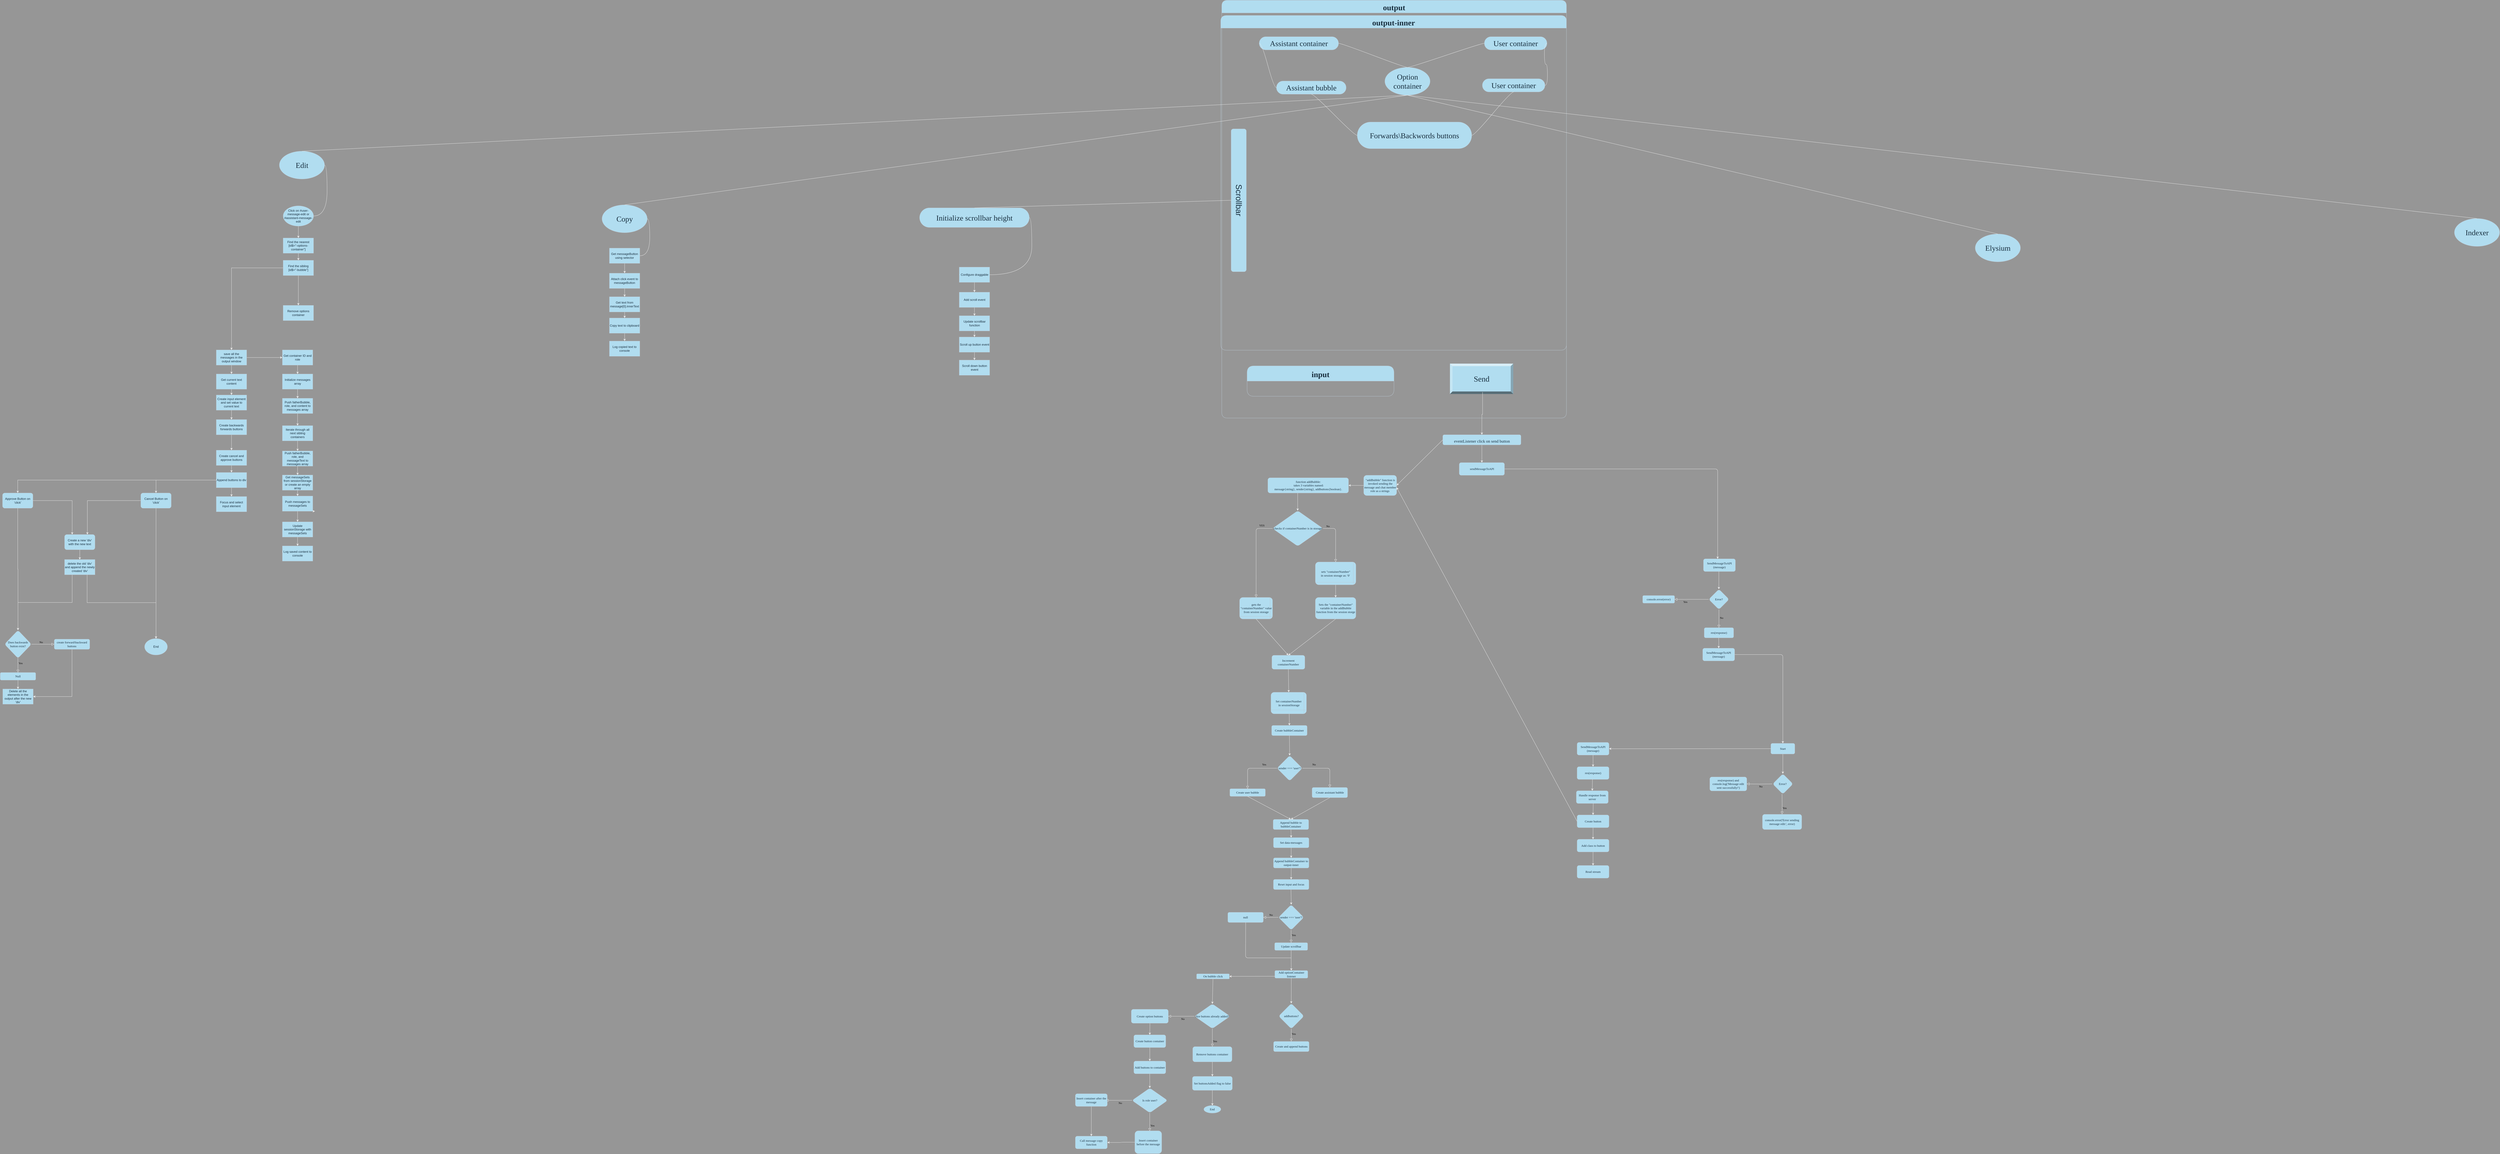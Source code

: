 <mxfile version="20.8.16" type="device"><diagram id="C5RBs43oDa-KdzZeNtuy" name="Page-1"><mxGraphModel dx="9236" dy="4456" grid="0" gridSize="10" guides="1" tooltips="1" connect="1" arrows="1" fold="1" page="0" pageScale="1" pageWidth="1169" pageHeight="827" background="#969696" math="0" shadow="0"><root><mxCell id="WIyWlLk6GJQsqaUBKTNV-0"/><mxCell id="WIyWlLk6GJQsqaUBKTNV-1" parent="WIyWlLk6GJQsqaUBKTNV-0"/><mxCell id="wX9Deym4tQ_ffLBqfz6I-1" value="&quot;addBubble&quot; function is invoked sending the message and chat member role as a strings&amp;nbsp;" style="rounded=1;whiteSpace=wrap;html=1;labelBackgroundColor=none;fillColor=#B1DDF0;strokeColor=#BAC8D3;fontColor=#182E3E;fontFamily=Comic Sans MS;" parent="WIyWlLk6GJQsqaUBKTNV-1" vertex="1"><mxGeometry x="-769.5" y="-750" width="130" height="80" as="geometry"/></mxCell><mxCell id="wX9Deym4tQ_ffLBqfz6I-2" value="" style="endArrow=classic;html=1;rounded=1;exitX=0;exitY=0.5;exitDx=0;exitDy=0;entryX=1;entryY=0.5;entryDx=0;entryDy=0;labelBackgroundColor=none;strokeColor=#EEEEEE;fontColor=default;fontFamily=Comic Sans MS;" parent="WIyWlLk6GJQsqaUBKTNV-1" source="wX9Deym4tQ_ffLBqfz6I-1" target="wX9Deym4tQ_ffLBqfz6I-5" edge="1"><mxGeometry width="50" height="50" relative="1" as="geometry"><mxPoint x="-775" y="-710.77" as="sourcePoint"/><mxPoint x="-819.5" y="-710" as="targetPoint"/></mxGeometry></mxCell><mxCell id="wX9Deym4tQ_ffLBqfz6I-3" value="" style="endArrow=classic;html=1;rounded=1;exitX=0;exitY=0.5;exitDx=0;exitDy=0;labelBackgroundColor=none;strokeColor=#EEEEEE;fontColor=default;fontFamily=Comic Sans MS;entryX=1;entryY=0.5;entryDx=0;entryDy=0;" parent="WIyWlLk6GJQsqaUBKTNV-1" source="9-BZH0ohS2dUulpZkMat-35" target="wX9Deym4tQ_ffLBqfz6I-1" edge="1"><mxGeometry width="50" height="50" relative="1" as="geometry"><mxPoint x="-518" y="-910" as="sourcePoint"/><mxPoint x="-629" y="-721" as="targetPoint"/></mxGeometry></mxCell><mxCell id="wX9Deym4tQ_ffLBqfz6I-5" value="function addBubble:&lt;br&gt;&amp;nbsp;takes 3 variables named:&lt;br&gt;message{string}, sender{string}, addbuttons{boolean}." style="rounded=1;whiteSpace=wrap;html=1;labelBackgroundColor=none;fillColor=#B1DDF0;strokeColor=#BAC8D3;fontColor=#182E3E;fontFamily=Comic Sans MS;" parent="WIyWlLk6GJQsqaUBKTNV-1" vertex="1"><mxGeometry x="-1148" y="-740" width="318.5" height="60" as="geometry"/></mxCell><mxCell id="wX9Deym4tQ_ffLBqfz6I-6" value="" style="endArrow=classic;html=1;rounded=1;labelBackgroundColor=none;strokeColor=#EEEEEE;fontColor=default;fontFamily=Comic Sans MS;" parent="WIyWlLk6GJQsqaUBKTNV-1" edge="1"><mxGeometry width="50" height="50" relative="1" as="geometry"><mxPoint x="-1030.28" y="-680" as="sourcePoint"/><mxPoint x="-1030.28" y="-610" as="targetPoint"/><Array as="points"><mxPoint x="-1030.28" y="-620"/></Array></mxGeometry></mxCell><mxCell id="wX9Deym4tQ_ffLBqfz6I-8" value="checks if containerNumber is in storage" style="rhombus;whiteSpace=wrap;html=1;rounded=1;labelBackgroundColor=none;fillColor=#B1DDF0;strokeColor=#BAC8D3;fontColor=#182E3E;fontFamily=Comic Sans MS;" parent="WIyWlLk6GJQsqaUBKTNV-1" vertex="1"><mxGeometry x="-1129.5" y="-610" width="199" height="140" as="geometry"/></mxCell><mxCell id="wX9Deym4tQ_ffLBqfz6I-17" value="No" style="edgeStyle=orthogonalEdgeStyle;rounded=1;html=1;jettySize=auto;orthogonalLoop=1;fontSize=11;endArrow=block;endFill=0;endSize=8;strokeWidth=1;shadow=0;labelBackgroundColor=none;strokeColor=#EEEEEE;fontColor=default;fontFamily=Comic Sans MS;exitX=1;exitY=0.5;exitDx=0;exitDy=0;entryX=0.5;entryY=0;entryDx=0;entryDy=0;" parent="WIyWlLk6GJQsqaUBKTNV-1" source="wX9Deym4tQ_ffLBqfz6I-8" target="wX9Deym4tQ_ffLBqfz6I-20" edge="1"><mxGeometry x="-0.786" y="9" relative="1" as="geometry"><mxPoint as="offset"/><mxPoint x="-1150.37" y="-362.5" as="sourcePoint"/><mxPoint x="-960.37" y="-362.5" as="targetPoint"/><Array as="points"/></mxGeometry></mxCell><mxCell id="wX9Deym4tQ_ffLBqfz6I-20" value="sets &quot;containerNumber&quot;&lt;br&gt;in session storage as: '0'&amp;nbsp;" style="shape=internalStorage;whiteSpace=wrap;html=1;backgroundOutline=1;dx=150;dy=80;rounded=1;labelBackgroundColor=none;fillColor=#B1DDF0;strokeColor=#BAC8D3;fontColor=#182E3E;fontFamily=Comic Sans MS;" parent="WIyWlLk6GJQsqaUBKTNV-1" vertex="1"><mxGeometry x="-960.37" y="-407.5" width="160" height="90" as="geometry"/></mxCell><mxCell id="wX9Deym4tQ_ffLBqfz6I-23" value="Sets the &quot;containerNumber&quot;&lt;br&gt;variable in the addBubble function from the session storge" style="rounded=1;whiteSpace=wrap;html=1;labelBackgroundColor=none;fillColor=#B1DDF0;strokeColor=#BAC8D3;fontColor=#182E3E;fontFamily=Comic Sans MS;" parent="WIyWlLk6GJQsqaUBKTNV-1" vertex="1"><mxGeometry x="-960.37" y="-267.5" width="160" height="85" as="geometry"/></mxCell><mxCell id="wX9Deym4tQ_ffLBqfz6I-24" value="gets the &quot;containerNumber&quot; value from session storage" style="shape=internalStorage;whiteSpace=wrap;html=1;backgroundOutline=1;dx=120;dy=75;rounded=1;labelBackgroundColor=none;fillColor=#B1DDF0;strokeColor=#BAC8D3;fontColor=#182E3E;fontFamily=Comic Sans MS;" parent="WIyWlLk6GJQsqaUBKTNV-1" vertex="1"><mxGeometry x="-1259.5" y="-267.5" width="130" height="85" as="geometry"/></mxCell><mxCell id="wX9Deym4tQ_ffLBqfz6I-25" value="" style="endArrow=classic;html=1;rounded=1;labelBackgroundColor=none;strokeColor=#EEEEEE;fontColor=default;fontFamily=Comic Sans MS;exitX=0.5;exitY=1;exitDx=0;exitDy=0;entryX=0.5;entryY=0;entryDx=0;entryDy=0;" parent="WIyWlLk6GJQsqaUBKTNV-1" source="wX9Deym4tQ_ffLBqfz6I-20" target="wX9Deym4tQ_ffLBqfz6I-23" edge="1"><mxGeometry width="50" height="50" relative="1" as="geometry"><mxPoint x="-990.37" y="-225.5" as="sourcePoint"/><mxPoint x="-960.37" y="-225.5" as="targetPoint"/></mxGeometry></mxCell><mxCell id="wX9Deym4tQ_ffLBqfz6I-27" value="" style="endArrow=classic;html=1;rounded=1;entryX=0.5;entryY=0;entryDx=0;entryDy=0;labelBackgroundColor=none;strokeColor=#EEEEEE;fontColor=default;fontFamily=Comic Sans MS;exitX=0.5;exitY=1;exitDx=0;exitDy=0;" parent="WIyWlLk6GJQsqaUBKTNV-1" source="wX9Deym4tQ_ffLBqfz6I-24" target="wX9Deym4tQ_ffLBqfz6I-29" edge="1"><mxGeometry width="50" height="50" relative="1" as="geometry"><mxPoint x="-1121" y="-111" as="sourcePoint"/><mxPoint x="-499.5" y="-90" as="targetPoint"/><Array as="points"/></mxGeometry></mxCell><mxCell id="wX9Deym4tQ_ffLBqfz6I-29" value="Increment containerNumber" style="rounded=1;whiteSpace=wrap;html=1;labelBackgroundColor=none;fillColor=#B1DDF0;strokeColor=#BAC8D3;fontColor=#182E3E;fontFamily=Comic Sans MS;" parent="WIyWlLk6GJQsqaUBKTNV-1" vertex="1"><mxGeometry x="-1132" y="-39" width="130" height="55" as="geometry"/></mxCell><mxCell id="wX9Deym4tQ_ffLBqfz6I-30" value="" style="endArrow=classic;html=1;rounded=1;labelBackgroundColor=none;strokeColor=#EEEEEE;fontColor=default;fontFamily=Comic Sans MS;exitX=0.5;exitY=1;exitDx=0;exitDy=0;entryX=0.5;entryY=0;entryDx=0;entryDy=0;" parent="WIyWlLk6GJQsqaUBKTNV-1" source="wX9Deym4tQ_ffLBqfz6I-29" target="wX9Deym4tQ_ffLBqfz6I-124" edge="1"><mxGeometry width="50" height="50" relative="1" as="geometry"><mxPoint x="-944.37" y="282.79" as="sourcePoint"/><mxPoint x="-999.62" y="282.79" as="targetPoint"/><Array as="points"/></mxGeometry></mxCell><mxCell id="wX9Deym4tQ_ffLBqfz6I-32" value="" style="endArrow=classic;html=1;rounded=1;exitX=0.514;exitY=0.996;exitDx=0;exitDy=0;entryX=0.5;entryY=0;entryDx=0;entryDy=0;labelBackgroundColor=none;strokeColor=#EEEEEE;fontColor=default;fontFamily=Comic Sans MS;exitPerimeter=0;" parent="WIyWlLk6GJQsqaUBKTNV-1" source="wX9Deym4tQ_ffLBqfz6I-124" target="wX9Deym4tQ_ffLBqfz6I-33" edge="1"><mxGeometry width="50" height="50" relative="1" as="geometry"><mxPoint x="-1135.69" y="154.5" as="sourcePoint"/><mxPoint x="-1205.69" y="154.5" as="targetPoint"/></mxGeometry></mxCell><mxCell id="wX9Deym4tQ_ffLBqfz6I-33" value="Create bubbleContainer" style="rounded=1;whiteSpace=wrap;html=1;labelBackgroundColor=none;fillColor=#B1DDF0;strokeColor=#BAC8D3;fontColor=#182E3E;fontFamily=Comic Sans MS;" parent="WIyWlLk6GJQsqaUBKTNV-1" vertex="1"><mxGeometry x="-1133.0" y="238" width="140" height="40" as="geometry"/></mxCell><mxCell id="wX9Deym4tQ_ffLBqfz6I-37" value="sender === 'user'?" style="rhombus;whiteSpace=wrap;html=1;rounded=1;labelBackgroundColor=none;fillColor=#B1DDF0;strokeColor=#BAC8D3;fontColor=#182E3E;fontFamily=Comic Sans MS;" parent="WIyWlLk6GJQsqaUBKTNV-1" vertex="1"><mxGeometry x="-1111.62" y="357" width="99.5" height="100" as="geometry"/></mxCell><mxCell id="wX9Deym4tQ_ffLBqfz6I-80" value="" style="endArrow=classic;html=1;rounded=1;labelBackgroundColor=none;strokeColor=#EEEEEE;fontColor=default;fontFamily=Comic Sans MS;exitX=0.5;exitY=1;exitDx=0;exitDy=0;entryX=0.5;entryY=0;entryDx=0;entryDy=0;" parent="WIyWlLk6GJQsqaUBKTNV-1" source="wX9Deym4tQ_ffLBqfz6I-33" target="wX9Deym4tQ_ffLBqfz6I-37" edge="1"><mxGeometry width="50" height="50" relative="1" as="geometry"><mxPoint x="-1062.36" y="286" as="sourcePoint"/><mxPoint x="-1061.65" y="328.5" as="targetPoint"/></mxGeometry></mxCell><mxCell id="wX9Deym4tQ_ffLBqfz6I-82" value="No" style="edgeStyle=orthogonalEdgeStyle;rounded=1;html=1;jettySize=auto;orthogonalLoop=1;fontSize=11;endArrow=block;endFill=0;endSize=8;strokeWidth=1;shadow=0;labelBackgroundColor=none;strokeColor=#EEEEEE;fontColor=default;fontFamily=Comic Sans MS;exitX=1;exitY=0.5;exitDx=0;exitDy=0;entryX=0.5;entryY=0;entryDx=0;entryDy=0;" parent="WIyWlLk6GJQsqaUBKTNV-1" source="wX9Deym4tQ_ffLBqfz6I-37" target="wX9Deym4tQ_ffLBqfz6I-84" edge="1"><mxGeometry x="-0.504" y="15" relative="1" as="geometry"><mxPoint as="offset"/><mxPoint x="-1063.62" y="577" as="sourcePoint"/><mxPoint x="-973.37" y="577" as="targetPoint"/><Array as="points"/></mxGeometry></mxCell><mxCell id="wX9Deym4tQ_ffLBqfz6I-83" value="Yes" style="edgeStyle=orthogonalEdgeStyle;rounded=1;html=1;jettySize=auto;orthogonalLoop=1;fontSize=11;endArrow=block;endFill=0;endSize=8;strokeWidth=1;shadow=0;labelBackgroundColor=none;entryX=0.5;entryY=0;entryDx=0;entryDy=0;strokeColor=#EEEEEE;fontColor=default;fontFamily=Comic Sans MS;exitX=0;exitY=0.5;exitDx=0;exitDy=0;" parent="WIyWlLk6GJQsqaUBKTNV-1" source="wX9Deym4tQ_ffLBqfz6I-37" target="wX9Deym4tQ_ffLBqfz6I-85" edge="1"><mxGeometry x="-0.467" y="-15" relative="1" as="geometry"><mxPoint x="1" as="offset"/><mxPoint x="-1113.37" y="627" as="sourcePoint"/><mxPoint x="-1113.37" y="677" as="targetPoint"/><Array as="points"/></mxGeometry></mxCell><mxCell id="wX9Deym4tQ_ffLBqfz6I-84" value="Create assistant bubble" style="rounded=1;whiteSpace=wrap;html=1;labelBackgroundColor=none;fillColor=#B1DDF0;strokeColor=#BAC8D3;fontColor=#182E3E;fontFamily=Comic Sans MS;" parent="WIyWlLk6GJQsqaUBKTNV-1" vertex="1"><mxGeometry x="-973.37" y="483" width="140" height="40" as="geometry"/></mxCell><mxCell id="wX9Deym4tQ_ffLBqfz6I-85" value="Create user bubble" style="rounded=1;whiteSpace=wrap;html=1;labelBackgroundColor=none;fillColor=#B1DDF0;strokeColor=#BAC8D3;fontColor=#182E3E;fontFamily=Comic Sans MS;" parent="WIyWlLk6GJQsqaUBKTNV-1" vertex="1"><mxGeometry x="-1298" y="488" width="140" height="30" as="geometry"/></mxCell><mxCell id="wX9Deym4tQ_ffLBqfz6I-90" value="Append bubble to bubbleContainer" style="rounded=1;whiteSpace=wrap;html=1;labelBackgroundColor=none;fillColor=#B1DDF0;strokeColor=#BAC8D3;fontColor=#182E3E;fontFamily=Comic Sans MS;" parent="WIyWlLk6GJQsqaUBKTNV-1" vertex="1"><mxGeometry x="-1127" y="609" width="140" height="40" as="geometry"/></mxCell><mxCell id="wX9Deym4tQ_ffLBqfz6I-92" value="" style="endArrow=classic;html=1;rounded=1;exitX=0.5;exitY=1;exitDx=0;exitDy=0;labelBackgroundColor=none;strokeColor=#EEEEEE;fontColor=default;fontFamily=Comic Sans MS;entryX=0.5;entryY=0;entryDx=0;entryDy=0;" parent="WIyWlLk6GJQsqaUBKTNV-1" source="wX9Deym4tQ_ffLBqfz6I-85" target="wX9Deym4tQ_ffLBqfz6I-90" edge="1"><mxGeometry width="50" height="50" relative="1" as="geometry"><mxPoint x="-1195" y="717" as="sourcePoint"/><mxPoint x="-1192.87" y="767" as="targetPoint"/></mxGeometry></mxCell><mxCell id="wX9Deym4tQ_ffLBqfz6I-93" value="" style="endArrow=classic;html=1;rounded=1;exitX=0.5;exitY=1;exitDx=0;exitDy=0;entryX=0.5;entryY=0;entryDx=0;entryDy=0;labelBackgroundColor=none;strokeColor=#EEEEEE;fontColor=default;fontFamily=Comic Sans MS;" parent="WIyWlLk6GJQsqaUBKTNV-1" source="wX9Deym4tQ_ffLBqfz6I-90" target="wX9Deym4tQ_ffLBqfz6I-94" edge="1"><mxGeometry width="50" height="50" relative="1" as="geometry"><mxPoint x="-1032.62" y="890.58" as="sourcePoint"/><mxPoint x="-992.37" y="890.58" as="targetPoint"/></mxGeometry></mxCell><mxCell id="wX9Deym4tQ_ffLBqfz6I-94" value="Set data-messages" style="rounded=1;whiteSpace=wrap;html=1;labelBackgroundColor=none;fillColor=#B1DDF0;strokeColor=#BAC8D3;fontColor=#182E3E;fontFamily=Comic Sans MS;" parent="WIyWlLk6GJQsqaUBKTNV-1" vertex="1"><mxGeometry x="-1125.87" y="681" width="140" height="40" as="geometry"/></mxCell><mxCell id="wX9Deym4tQ_ffLBqfz6I-95" value="" style="endArrow=classic;html=1;rounded=1;labelBackgroundColor=none;strokeColor=#EEEEEE;fontColor=default;fontFamily=Comic Sans MS;" parent="WIyWlLk6GJQsqaUBKTNV-1" edge="1"><mxGeometry width="50" height="50" relative="1" as="geometry"><mxPoint x="-1056.71" y="886" as="sourcePoint"/><mxPoint x="-1055.71" y="946" as="targetPoint"/></mxGeometry></mxCell><mxCell id="wX9Deym4tQ_ffLBqfz6I-96" value="Append bubbleContainer to output-inner" style="rounded=1;whiteSpace=wrap;html=1;labelBackgroundColor=none;fillColor=#B1DDF0;strokeColor=#BAC8D3;fontColor=#182E3E;fontFamily=Comic Sans MS;" parent="WIyWlLk6GJQsqaUBKTNV-1" vertex="1"><mxGeometry x="-1125.87" y="761" width="140" height="40" as="geometry"/></mxCell><mxCell id="wX9Deym4tQ_ffLBqfz6I-98" value="Reset input and focus" style="rounded=1;whiteSpace=wrap;html=1;labelBackgroundColor=none;fillColor=#B1DDF0;strokeColor=#BAC8D3;fontColor=#182E3E;fontFamily=Comic Sans MS;" parent="WIyWlLk6GJQsqaUBKTNV-1" vertex="1"><mxGeometry x="-1126" y="846" width="140" height="40" as="geometry"/></mxCell><mxCell id="9-BZH0ohS2dUulpZkMat-79" value="" style="edgeStyle=orthogonalEdgeStyle;rounded=1;orthogonalLoop=1;jettySize=auto;html=1;fontSize=16;labelBackgroundColor=none;strokeColor=#EEEEEE;fontColor=default;fontFamily=Comic Sans MS;" parent="WIyWlLk6GJQsqaUBKTNV-1" source="wX9Deym4tQ_ffLBqfz6I-100" target="mDdlJBYnY5_i_cVXb-hR-8" edge="1"><mxGeometry relative="1" as="geometry"/></mxCell><mxCell id="wX9Deym4tQ_ffLBqfz6I-100" value="Update scrollbar" style="rounded=1;whiteSpace=wrap;html=1;labelBackgroundColor=none;fillColor=#B1DDF0;strokeColor=#BAC8D3;fontColor=#182E3E;fontFamily=Comic Sans MS;" parent="WIyWlLk6GJQsqaUBKTNV-1" vertex="1"><mxGeometry x="-1121" y="1096" width="130" height="30" as="geometry"/></mxCell><mxCell id="wX9Deym4tQ_ffLBqfz6I-117" value="sender === 'user'?" style="rhombus;whiteSpace=wrap;html=1;rounded=1;labelBackgroundColor=none;fillColor=#B1DDF0;strokeColor=#BAC8D3;fontColor=#182E3E;fontFamily=Comic Sans MS;" parent="WIyWlLk6GJQsqaUBKTNV-1" vertex="1"><mxGeometry x="-1105.75" y="946" width="99.5" height="100" as="geometry"/></mxCell><mxCell id="wX9Deym4tQ_ffLBqfz6I-121" value="No" style="edgeStyle=orthogonalEdgeStyle;rounded=1;html=1;jettySize=auto;orthogonalLoop=1;fontSize=11;endArrow=block;endFill=0;endSize=8;strokeWidth=1;shadow=0;labelBackgroundColor=none;entryX=1;entryY=0.5;entryDx=0;entryDy=0;strokeColor=#EEEEEE;fontColor=default;fontFamily=Comic Sans MS;" parent="WIyWlLk6GJQsqaUBKTNV-1" target="wX9Deym4tQ_ffLBqfz6I-123" edge="1"><mxGeometry x="0.002" y="-10" relative="1" as="geometry"><mxPoint as="offset"/><mxPoint x="-1106.12" y="995.58" as="sourcePoint"/><mxPoint x="-1166" y="996" as="targetPoint"/><Array as="points"/></mxGeometry></mxCell><mxCell id="wX9Deym4tQ_ffLBqfz6I-123" value="null" style="rounded=1;whiteSpace=wrap;html=1;labelBackgroundColor=none;fillColor=#B1DDF0;strokeColor=#BAC8D3;fontColor=#182E3E;fontFamily=Comic Sans MS;" parent="WIyWlLk6GJQsqaUBKTNV-1" vertex="1"><mxGeometry x="-1306" y="976" width="140" height="40" as="geometry"/></mxCell><mxCell id="wX9Deym4tQ_ffLBqfz6I-124" value="Set containerNumber&lt;br&gt;&amp;nbsp;in sessionStorage" style="shape=internalStorage;whiteSpace=wrap;html=1;backgroundOutline=1;dx=130;dy=70;rounded=1;labelBackgroundColor=none;fillColor=#B1DDF0;strokeColor=#BAC8D3;fontColor=#182E3E;fontFamily=Comic Sans MS;" parent="WIyWlLk6GJQsqaUBKTNV-1" vertex="1"><mxGeometry x="-1135.69" y="107" width="140" height="85" as="geometry"/></mxCell><mxCell id="wX9Deym4tQ_ffLBqfz6I-126" value="" style="endArrow=classic;html=1;rounded=1;entryX=0.5;entryY=0;entryDx=0;entryDy=0;labelBackgroundColor=none;strokeColor=#EEEEEE;fontColor=default;fontFamily=Comic Sans MS;exitX=0.5;exitY=1;exitDx=0;exitDy=0;" parent="WIyWlLk6GJQsqaUBKTNV-1" source="wX9Deym4tQ_ffLBqfz6I-94" target="wX9Deym4tQ_ffLBqfz6I-96" edge="1"><mxGeometry width="50" height="50" relative="1" as="geometry"><mxPoint x="-841.37" y="890.58" as="sourcePoint"/><mxPoint x="-801.12" y="890.58" as="targetPoint"/></mxGeometry></mxCell><mxCell id="wX9Deym4tQ_ffLBqfz6I-127" value="" style="endArrow=classic;html=1;rounded=1;entryX=0.5;entryY=0;entryDx=0;entryDy=0;labelBackgroundColor=none;strokeColor=#EEEEEE;fontColor=default;fontFamily=Comic Sans MS;exitX=0.5;exitY=1;exitDx=0;exitDy=0;" parent="WIyWlLk6GJQsqaUBKTNV-1" source="wX9Deym4tQ_ffLBqfz6I-96" target="wX9Deym4tQ_ffLBqfz6I-98" edge="1"><mxGeometry width="50" height="50" relative="1" as="geometry"><mxPoint x="-1042" y="812" as="sourcePoint"/><mxPoint x="-601.37" y="891" as="targetPoint"/></mxGeometry></mxCell><mxCell id="wX9Deym4tQ_ffLBqfz6I-129" value="Yes" style="edgeStyle=orthogonalEdgeStyle;rounded=1;html=1;jettySize=auto;orthogonalLoop=1;fontSize=11;endArrow=block;endFill=0;endSize=8;strokeWidth=1;shadow=0;labelBackgroundColor=none;strokeColor=#EEEEEE;fontColor=default;fontFamily=Comic Sans MS;" parent="WIyWlLk6GJQsqaUBKTNV-1" edge="1"><mxGeometry x="-0.2" y="10" relative="1" as="geometry"><mxPoint as="offset"/><mxPoint x="-1056.24" y="1046" as="sourcePoint"/><mxPoint x="-1056.24" y="1096" as="targetPoint"/><Array as="points"><mxPoint x="-1056.24" y="1066"/><mxPoint x="-1056.24" y="1066"/></Array></mxGeometry></mxCell><mxCell id="wX9Deym4tQ_ffLBqfz6I-131" value="" style="endArrow=none;html=1;rounded=1;labelBackgroundColor=none;strokeColor=#EEEEEE;fontColor=default;fontFamily=Comic Sans MS;" parent="WIyWlLk6GJQsqaUBKTNV-1" edge="1"><mxGeometry width="50" height="50" relative="1" as="geometry"><mxPoint x="-1235.59" y="1016" as="sourcePoint"/><mxPoint x="-1056" y="1156" as="targetPoint"/><Array as="points"><mxPoint x="-1236" y="1156"/></Array></mxGeometry></mxCell><mxCell id="mDdlJBYnY5_i_cVXb-hR-8" value="Add optionContainer listener" style="rounded=1;whiteSpace=wrap;html=1;labelBackgroundColor=none;fillColor=#B1DDF0;strokeColor=#BAC8D3;fontColor=#182E3E;fontFamily=Comic Sans MS;" parent="WIyWlLk6GJQsqaUBKTNV-1" vertex="1"><mxGeometry x="-1120.37" y="1206" width="130" height="30" as="geometry"/></mxCell><mxCell id="mDdlJBYnY5_i_cVXb-hR-13" value="" style="endArrow=classic;html=1;rounded=1;entryX=0.5;entryY=0;entryDx=0;entryDy=0;labelBackgroundColor=none;strokeColor=#EEEEEE;fontColor=default;fontFamily=Comic Sans MS;" parent="WIyWlLk6GJQsqaUBKTNV-1" source="mDdlJBYnY5_i_cVXb-hR-8" edge="1"><mxGeometry width="50" height="50" relative="1" as="geometry"><mxPoint x="-1055.71" y="1245" as="sourcePoint"/><mxPoint x="-1055.615" y="1336" as="targetPoint"/></mxGeometry></mxCell><mxCell id="mDdlJBYnY5_i_cVXb-hR-15" value="addbuttons?" style="rhombus;whiteSpace=wrap;html=1;rounded=1;labelBackgroundColor=none;fillColor=#B1DDF0;strokeColor=#BAC8D3;fontColor=#182E3E;fontFamily=Comic Sans MS;" parent="WIyWlLk6GJQsqaUBKTNV-1" vertex="1"><mxGeometry x="-1105.12" y="1336" width="99.5" height="100" as="geometry"/></mxCell><mxCell id="mDdlJBYnY5_i_cVXb-hR-17" value="Create and append buttons" style="rounded=1;whiteSpace=wrap;html=1;labelBackgroundColor=none;fillColor=#B1DDF0;strokeColor=#BAC8D3;fontColor=#182E3E;fontFamily=Comic Sans MS;" parent="WIyWlLk6GJQsqaUBKTNV-1" vertex="1"><mxGeometry x="-1125.37" y="1486" width="140" height="40" as="geometry"/></mxCell><mxCell id="mDdlJBYnY5_i_cVXb-hR-18" value="Yes" style="edgeStyle=orthogonalEdgeStyle;rounded=1;html=1;jettySize=auto;orthogonalLoop=1;fontSize=11;endArrow=block;endFill=0;endSize=8;strokeWidth=1;shadow=0;labelBackgroundColor=none;strokeColor=#EEEEEE;fontColor=default;fontFamily=Comic Sans MS;" parent="WIyWlLk6GJQsqaUBKTNV-1" edge="1"><mxGeometry x="-0.2" y="10" relative="1" as="geometry"><mxPoint as="offset"/><mxPoint x="-1055.47" y="1436" as="sourcePoint"/><mxPoint x="-1055.47" y="1486" as="targetPoint"/><Array as="points"><mxPoint x="-1055.47" y="1456"/><mxPoint x="-1055.47" y="1456"/></Array></mxGeometry></mxCell><mxCell id="9-BZH0ohS2dUulpZkMat-47" value="" style="edgeStyle=orthogonalEdgeStyle;rounded=1;orthogonalLoop=1;jettySize=auto;html=1;fontSize=20;exitX=1;exitY=0.5;exitDx=0;exitDy=0;labelBackgroundColor=none;strokeColor=#EEEEEE;fontColor=default;fontFamily=Comic Sans MS;" parent="WIyWlLk6GJQsqaUBKTNV-1" source="mDdlJBYnY5_i_cVXb-hR-27" target="mDdlJBYnY5_i_cVXb-hR-30" edge="1"><mxGeometry relative="1" as="geometry"><mxPoint x="-303" y="-720" as="sourcePoint"/><Array as="points"><mxPoint x="628" y="-775"/></Array></mxGeometry></mxCell><mxCell id="mDdlJBYnY5_i_cVXb-hR-27" value="sendMessageToAPI" style="rounded=1;whiteSpace=wrap;html=1;labelBackgroundColor=none;fillColor=#B1DDF0;strokeColor=#BAC8D3;fontColor=#182E3E;fontFamily=Comic Sans MS;" parent="WIyWlLk6GJQsqaUBKTNV-1" vertex="1"><mxGeometry x="-392.25" y="-800" width="178.5" height="50" as="geometry"/></mxCell><mxCell id="mDdlJBYnY5_i_cVXb-hR-30" value="SendMessageToAPI&lt;br style=&quot;border-color: var(--border-color);&quot;&gt;(message)" style="rounded=1;whiteSpace=wrap;html=1;labelBackgroundColor=none;fillColor=#B1DDF0;strokeColor=#BAC8D3;fontColor=#182E3E;fontFamily=Comic Sans MS;" parent="WIyWlLk6GJQsqaUBKTNV-1" vertex="1"><mxGeometry x="572" y="-420" width="126" height="50" as="geometry"/></mxCell><mxCell id="mDdlJBYnY5_i_cVXb-hR-31" value="Error?" style="rhombus;whiteSpace=wrap;html=1;rounded=1;labelBackgroundColor=none;fillColor=#B1DDF0;strokeColor=#BAC8D3;fontColor=#182E3E;fontFamily=Comic Sans MS;" parent="WIyWlLk6GJQsqaUBKTNV-1" vertex="1"><mxGeometry x="593" y="-300" width="80" height="80" as="geometry"/></mxCell><mxCell id="mDdlJBYnY5_i_cVXb-hR-32" value="" style="endArrow=classic;html=1;rounded=1;labelBackgroundColor=none;strokeColor=#EEEEEE;fontColor=default;fontFamily=Comic Sans MS;" parent="WIyWlLk6GJQsqaUBKTNV-1" edge="1"><mxGeometry width="50" height="50" relative="1" as="geometry"><mxPoint x="632.71" y="-370" as="sourcePoint"/><mxPoint x="632.71" y="-300" as="targetPoint"/><Array as="points"><mxPoint x="632.71" y="-310"/><mxPoint x="632.71" y="-340"/></Array></mxGeometry></mxCell><mxCell id="mDdlJBYnY5_i_cVXb-hR-34" value="No" style="edgeStyle=orthogonalEdgeStyle;rounded=1;html=1;jettySize=auto;orthogonalLoop=1;fontSize=11;endArrow=block;endFill=0;endSize=8;strokeWidth=1;shadow=0;labelBackgroundColor=none;entryX=0.5;entryY=0;entryDx=0;entryDy=0;exitX=0.5;exitY=1;exitDx=0;exitDy=0;strokeColor=#EEEEEE;fontColor=default;fontFamily=Comic Sans MS;" parent="WIyWlLk6GJQsqaUBKTNV-1" source="mDdlJBYnY5_i_cVXb-hR-31" target="mDdlJBYnY5_i_cVXb-hR-38" edge="1"><mxGeometry x="-0.095" y="10" relative="1" as="geometry"><mxPoint as="offset"/><mxPoint x="682" y="-262" as="sourcePoint"/><mxPoint x="463" y="-260" as="targetPoint"/><Array as="points"/></mxGeometry></mxCell><mxCell id="mDdlJBYnY5_i_cVXb-hR-35" value="Yes" style="edgeStyle=orthogonalEdgeStyle;rounded=1;html=1;jettySize=auto;orthogonalLoop=1;fontSize=11;endArrow=block;endFill=0;endSize=8;strokeWidth=1;shadow=0;labelBackgroundColor=none;strokeColor=#EEEEEE;fontColor=default;fontFamily=Comic Sans MS;exitX=0;exitY=0.5;exitDx=0;exitDy=0;entryX=1;entryY=0.5;entryDx=0;entryDy=0;" parent="WIyWlLk6GJQsqaUBKTNV-1" source="mDdlJBYnY5_i_cVXb-hR-31" target="mDdlJBYnY5_i_cVXb-hR-36" edge="1"><mxGeometry x="0.387" y="10" relative="1" as="geometry"><mxPoint as="offset"/><mxPoint x="506" y="-225.0" as="sourcePoint"/><mxPoint x="506" y="-117.47" as="targetPoint"/><Array as="points"><mxPoint x="493" y="-260"/><mxPoint x="493" y="-260"/></Array></mxGeometry></mxCell><mxCell id="mDdlJBYnY5_i_cVXb-hR-36" value="console.error(error)" style="rounded=1;whiteSpace=wrap;html=1;labelBackgroundColor=none;fillColor=#B1DDF0;strokeColor=#BAC8D3;fontColor=#182E3E;fontFamily=Comic Sans MS;" parent="WIyWlLk6GJQsqaUBKTNV-1" vertex="1"><mxGeometry x="332" y="-275" width="126" height="30" as="geometry"/></mxCell><mxCell id="nYvSEouUW8zmdsVpemTD-200" value="" style="edgeStyle=orthogonalEdgeStyle;rounded=0;orthogonalLoop=1;jettySize=auto;html=1;strokeColor=#EEEEEE;fontSize=32;fontColor=default;startArrow=none;startFill=0;labelBackgroundColor=none;" parent="WIyWlLk6GJQsqaUBKTNV-1" target="mDdlJBYnY5_i_cVXb-hR-40" edge="1"><mxGeometry relative="1" as="geometry"><mxPoint x="632" y="-108" as="sourcePoint"/></mxGeometry></mxCell><mxCell id="mDdlJBYnY5_i_cVXb-hR-38" value="res(response)" style="rounded=1;whiteSpace=wrap;html=1;labelBackgroundColor=none;fillColor=#B1DDF0;strokeColor=#BAC8D3;fontColor=#182E3E;fontFamily=Comic Sans MS;" parent="WIyWlLk6GJQsqaUBKTNV-1" vertex="1"><mxGeometry x="575" y="-148" width="116" height="40" as="geometry"/></mxCell><mxCell id="9-BZH0ohS2dUulpZkMat-50" value="" style="edgeStyle=orthogonalEdgeStyle;rounded=1;orthogonalLoop=1;jettySize=auto;html=1;fontSize=16;labelBackgroundColor=none;strokeColor=#EEEEEE;fontColor=default;fontFamily=Comic Sans MS;" parent="WIyWlLk6GJQsqaUBKTNV-1" source="mDdlJBYnY5_i_cVXb-hR-40" target="mDdlJBYnY5_i_cVXb-hR-52" edge="1"><mxGeometry relative="1" as="geometry"/></mxCell><mxCell id="mDdlJBYnY5_i_cVXb-hR-40" value="SendMessageToAPI&lt;br style=&quot;border-color: var(--border-color);&quot;&gt;(message)" style="rounded=1;whiteSpace=wrap;html=1;labelBackgroundColor=none;fillColor=#B1DDF0;strokeColor=#BAC8D3;fontColor=#182E3E;fontFamily=Comic Sans MS;" parent="WIyWlLk6GJQsqaUBKTNV-1" vertex="1"><mxGeometry x="569" y="-67" width="126" height="50" as="geometry"/></mxCell><mxCell id="mDdlJBYnY5_i_cVXb-hR-45" value="Error?" style="rhombus;whiteSpace=wrap;html=1;rounded=1;labelBackgroundColor=none;fillColor=#B1DDF0;strokeColor=#BAC8D3;fontColor=#182E3E;fontFamily=Comic Sans MS;" parent="WIyWlLk6GJQsqaUBKTNV-1" vertex="1"><mxGeometry x="845.38" y="429" width="80" height="80" as="geometry"/></mxCell><mxCell id="mDdlJBYnY5_i_cVXb-hR-46" value="No" style="edgeStyle=orthogonalEdgeStyle;rounded=1;html=1;jettySize=auto;orthogonalLoop=1;fontSize=11;endArrow=block;endFill=0;endSize=8;strokeWidth=1;shadow=0;labelBackgroundColor=none;entryX=1;entryY=0.5;entryDx=0;entryDy=0;strokeColor=#EEEEEE;fontColor=default;fontFamily=Comic Sans MS;" parent="WIyWlLk6GJQsqaUBKTNV-1" target="mDdlJBYnY5_i_cVXb-hR-49" edge="1"><mxGeometry x="-0.095" y="10" relative="1" as="geometry"><mxPoint as="offset"/><mxPoint x="843.38" y="469" as="sourcePoint"/><mxPoint x="754.38" y="469" as="targetPoint"/><Array as="points"/></mxGeometry></mxCell><mxCell id="mDdlJBYnY5_i_cVXb-hR-47" value="Yes" style="edgeStyle=orthogonalEdgeStyle;rounded=1;html=1;jettySize=auto;orthogonalLoop=1;fontSize=11;endArrow=block;endFill=0;endSize=8;strokeWidth=1;shadow=0;labelBackgroundColor=none;entryX=0.5;entryY=0;entryDx=0;entryDy=0;strokeColor=#EEEEEE;fontColor=default;fontFamily=Comic Sans MS;" parent="WIyWlLk6GJQsqaUBKTNV-1" target="mDdlJBYnY5_i_cVXb-hR-48" edge="1"><mxGeometry x="0.387" y="10" relative="1" as="geometry"><mxPoint as="offset"/><mxPoint x="882.21" y="509" as="sourcePoint"/><mxPoint x="882.21" y="616.53" as="targetPoint"/><Array as="points"/></mxGeometry></mxCell><mxCell id="mDdlJBYnY5_i_cVXb-hR-48" value="console.error('Error sending message edit:', error)" style="rounded=1;whiteSpace=wrap;html=1;labelBackgroundColor=none;fillColor=#B1DDF0;strokeColor=#BAC8D3;fontColor=#182E3E;fontFamily=Comic Sans MS;" parent="WIyWlLk6GJQsqaUBKTNV-1" vertex="1"><mxGeometry x="804.88" y="589" width="155" height="60" as="geometry"/></mxCell><mxCell id="mDdlJBYnY5_i_cVXb-hR-49" value="res(response) and console.log('Message edit sent successfully!')" style="rounded=1;whiteSpace=wrap;html=1;labelBackgroundColor=none;fillColor=#B1DDF0;strokeColor=#BAC8D3;fontColor=#182E3E;fontFamily=Comic Sans MS;" parent="WIyWlLk6GJQsqaUBKTNV-1" vertex="1"><mxGeometry x="597" y="441.5" width="146" height="55" as="geometry"/></mxCell><mxCell id="9-BZH0ohS2dUulpZkMat-51" value="" style="edgeStyle=orthogonalEdgeStyle;rounded=1;orthogonalLoop=1;jettySize=auto;html=1;fontSize=16;labelBackgroundColor=none;strokeColor=#EEEEEE;fontColor=default;fontFamily=Comic Sans MS;" parent="WIyWlLk6GJQsqaUBKTNV-1" source="mDdlJBYnY5_i_cVXb-hR-52" target="mDdlJBYnY5_i_cVXb-hR-45" edge="1"><mxGeometry relative="1" as="geometry"/></mxCell><mxCell id="mDdlJBYnY5_i_cVXb-hR-52" value="Start" style="rounded=1;whiteSpace=wrap;html=1;labelBackgroundColor=none;fillColor=#B1DDF0;strokeColor=#BAC8D3;fontColor=#182E3E;fontFamily=Comic Sans MS;" parent="WIyWlLk6GJQsqaUBKTNV-1" vertex="1"><mxGeometry x="838.13" y="308.75" width="94.5" height="42" as="geometry"/></mxCell><mxCell id="mDdlJBYnY5_i_cVXb-hR-54" value="SendMessageToAPI&lt;br style=&quot;border-color: var(--border-color);&quot;&gt;(message)" style="rounded=1;whiteSpace=wrap;html=1;labelBackgroundColor=none;fillColor=#B1DDF0;strokeColor=#BAC8D3;fontColor=#182E3E;fontFamily=Comic Sans MS;" parent="WIyWlLk6GJQsqaUBKTNV-1" vertex="1"><mxGeometry x="73" y="305" width="126" height="50" as="geometry"/></mxCell><mxCell id="mDdlJBYnY5_i_cVXb-hR-68" value="" style="endArrow=classic;html=1;rounded=1;entryX=1;entryY=0.5;entryDx=0;entryDy=0;exitX=0;exitY=0.5;exitDx=0;exitDy=0;labelBackgroundColor=none;strokeColor=#EEEEEE;fontColor=default;fontFamily=Comic Sans MS;" parent="WIyWlLk6GJQsqaUBKTNV-1" source="mDdlJBYnY5_i_cVXb-hR-52" target="mDdlJBYnY5_i_cVXb-hR-54" edge="1"><mxGeometry width="50" height="50" relative="1" as="geometry"><mxPoint x="883" y="389" as="sourcePoint"/><mxPoint x="1444.5" y="90.25" as="targetPoint"/></mxGeometry></mxCell><mxCell id="mDdlJBYnY5_i_cVXb-hR-69" value="res(response)" style="rounded=1;whiteSpace=wrap;html=1;labelBackgroundColor=none;fillColor=#B1DDF0;strokeColor=#BAC8D3;fontColor=#182E3E;fontFamily=Comic Sans MS;" parent="WIyWlLk6GJQsqaUBKTNV-1" vertex="1"><mxGeometry x="73" y="401" width="126" height="50" as="geometry"/></mxCell><mxCell id="mDdlJBYnY5_i_cVXb-hR-70" value="" style="endArrow=classic;html=1;rounded=1;entryX=0.5;entryY=0;entryDx=0;entryDy=0;labelBackgroundColor=none;strokeColor=#EEEEEE;fontColor=default;fontFamily=Comic Sans MS;exitX=0.5;exitY=1;exitDx=0;exitDy=0;" parent="WIyWlLk6GJQsqaUBKTNV-1" source="mDdlJBYnY5_i_cVXb-hR-54" target="mDdlJBYnY5_i_cVXb-hR-69" edge="1"><mxGeometry width="50" height="50" relative="1" as="geometry"><mxPoint x="136" y="362" as="sourcePoint"/><mxPoint x="134.5" y="381" as="targetPoint"/></mxGeometry></mxCell><mxCell id="mDdlJBYnY5_i_cVXb-hR-71" value="Handle response from server" style="rounded=1;whiteSpace=wrap;html=1;labelBackgroundColor=none;fillColor=#B1DDF0;strokeColor=#BAC8D3;fontColor=#182E3E;fontFamily=Comic Sans MS;" parent="WIyWlLk6GJQsqaUBKTNV-1" vertex="1"><mxGeometry x="70" y="496" width="126" height="50" as="geometry"/></mxCell><mxCell id="mDdlJBYnY5_i_cVXb-hR-72" value="" style="endArrow=classic;html=1;rounded=1;exitX=0.481;exitY=0.993;exitDx=0;exitDy=0;entryX=0.5;entryY=0;entryDx=0;entryDy=0;labelBackgroundColor=none;strokeColor=#EEEEEE;fontColor=default;fontFamily=Comic Sans MS;exitPerimeter=0;" parent="WIyWlLk6GJQsqaUBKTNV-1" source="mDdlJBYnY5_i_cVXb-hR-69" target="mDdlJBYnY5_i_cVXb-hR-71" edge="1"><mxGeometry width="50" height="50" relative="1" as="geometry"><mxPoint x="136.5" y="449.5" as="sourcePoint"/><mxPoint x="134.5" y="475.5" as="targetPoint"/></mxGeometry></mxCell><mxCell id="mDdlJBYnY5_i_cVXb-hR-73" value="Create button" style="rounded=1;whiteSpace=wrap;html=1;labelBackgroundColor=none;fillColor=#B1DDF0;strokeColor=#BAC8D3;fontColor=#182E3E;fontFamily=Comic Sans MS;" parent="WIyWlLk6GJQsqaUBKTNV-1" vertex="1"><mxGeometry x="73" y="591.5" width="126" height="50" as="geometry"/></mxCell><mxCell id="mDdlJBYnY5_i_cVXb-hR-74" value="" style="endArrow=classic;html=1;rounded=1;entryX=0.5;entryY=0;entryDx=0;entryDy=0;labelBackgroundColor=none;strokeColor=#EEEEEE;fontColor=default;fontFamily=Comic Sans MS;exitX=0.53;exitY=0.99;exitDx=0;exitDy=0;exitPerimeter=0;" parent="WIyWlLk6GJQsqaUBKTNV-1" source="mDdlJBYnY5_i_cVXb-hR-71" target="mDdlJBYnY5_i_cVXb-hR-73" edge="1"><mxGeometry width="50" height="50" relative="1" as="geometry"><mxPoint x="134" y="559" as="sourcePoint"/><mxPoint x="134.5" y="571.5" as="targetPoint"/></mxGeometry></mxCell><mxCell id="mDdlJBYnY5_i_cVXb-hR-75" value="Add class to button" style="rounded=1;whiteSpace=wrap;html=1;labelBackgroundColor=none;fillColor=#B1DDF0;strokeColor=#BAC8D3;fontColor=#182E3E;fontFamily=Comic Sans MS;" parent="WIyWlLk6GJQsqaUBKTNV-1" vertex="1"><mxGeometry x="73" y="687.5" width="126" height="50" as="geometry"/></mxCell><mxCell id="mDdlJBYnY5_i_cVXb-hR-76" value="" style="endArrow=classic;html=1;rounded=1;entryX=0.5;entryY=0;entryDx=0;entryDy=0;labelBackgroundColor=none;strokeColor=#EEEEEE;fontColor=default;fontFamily=Comic Sans MS;exitX=0.5;exitY=1;exitDx=0;exitDy=0;" parent="WIyWlLk6GJQsqaUBKTNV-1" source="mDdlJBYnY5_i_cVXb-hR-73" target="mDdlJBYnY5_i_cVXb-hR-75" edge="1"><mxGeometry width="50" height="50" relative="1" as="geometry"><mxPoint x="136" y="653" as="sourcePoint"/><mxPoint x="134.5" y="667.5" as="targetPoint"/></mxGeometry></mxCell><mxCell id="mDdlJBYnY5_i_cVXb-hR-77" value="Read stream" style="rounded=1;whiteSpace=wrap;html=1;labelBackgroundColor=none;fillColor=#B1DDF0;strokeColor=#BAC8D3;fontColor=#182E3E;fontFamily=Comic Sans MS;" parent="WIyWlLk6GJQsqaUBKTNV-1" vertex="1"><mxGeometry x="73" y="791" width="126" height="50" as="geometry"/></mxCell><mxCell id="mDdlJBYnY5_i_cVXb-hR-78" value="" style="endArrow=classic;html=1;rounded=1;exitX=0.5;exitY=1;exitDx=0;exitDy=0;entryX=0.5;entryY=0;entryDx=0;entryDy=0;labelBackgroundColor=none;strokeColor=#EEEEEE;fontColor=default;fontFamily=Comic Sans MS;" parent="WIyWlLk6GJQsqaUBKTNV-1" source="mDdlJBYnY5_i_cVXb-hR-75" target="mDdlJBYnY5_i_cVXb-hR-77" edge="1"><mxGeometry width="50" height="50" relative="1" as="geometry"><mxPoint x="136.5" y="745" as="sourcePoint"/><mxPoint x="134.5" y="771" as="targetPoint"/></mxGeometry></mxCell><mxCell id="9-BZH0ohS2dUulpZkMat-14" value="output" style="swimlane;startSize=50;horizontal=1;containerType=tree;fontSize=31;rounded=1;labelBackgroundColor=none;fillColor=#B1DDF0;strokeColor=#BAC8D3;fontColor=#182E3E;fontFamily=Comic Sans MS;" parent="WIyWlLk6GJQsqaUBKTNV-1" vertex="1"><mxGeometry x="-1330" y="-2626" width="1361" height="1650" as="geometry"/></mxCell><mxCell id="9-BZH0ohS2dUulpZkMat-19" value="Option container" style="ellipse;whiteSpace=wrap;html=1;align=center;treeFolding=1;treeMoving=1;newEdgeStyle={&quot;edgeStyle&quot;:&quot;entityRelationEdgeStyle&quot;,&quot;startArrow&quot;:&quot;none&quot;,&quot;endArrow&quot;:&quot;none&quot;,&quot;segment&quot;:10,&quot;curved&quot;:1,&quot;sourcePerimeterSpacing&quot;:0,&quot;targetPerimeterSpacing&quot;:0};fontSize=30;rounded=1;labelBackgroundColor=none;fillColor=#B1DDF0;strokeColor=#BAC8D3;fontColor=#182E3E;fontFamily=Comic Sans MS;" parent="9-BZH0ohS2dUulpZkMat-14" vertex="1"><mxGeometry x="644" y="265" width="178.5" height="110" as="geometry"/></mxCell><mxCell id="9-BZH0ohS2dUulpZkMat-20" value="User container" style="whiteSpace=wrap;html=1;rounded=1;arcSize=50;align=center;verticalAlign=middle;strokeWidth=1;autosize=1;spacing=4;treeFolding=1;treeMoving=1;newEdgeStyle={&quot;edgeStyle&quot;:&quot;entityRelationEdgeStyle&quot;,&quot;startArrow&quot;:&quot;none&quot;,&quot;endArrow&quot;:&quot;none&quot;,&quot;segment&quot;:10,&quot;curved&quot;:1,&quot;sourcePerimeterSpacing&quot;:0,&quot;targetPerimeterSpacing&quot;:0};fontSize=30;labelBackgroundColor=none;fillColor=#B1DDF0;strokeColor=#BAC8D3;fontColor=#182E3E;fontFamily=Comic Sans MS;" parent="9-BZH0ohS2dUulpZkMat-14" vertex="1"><mxGeometry x="1037" y="144" width="247" height="52" as="geometry"/></mxCell><mxCell id="9-BZH0ohS2dUulpZkMat-15" value="" style="edgeStyle=entityRelationEdgeStyle;startArrow=none;endArrow=none;segment=10;curved=1;sourcePerimeterSpacing=0;targetPerimeterSpacing=0;rounded=1;fontSize=30;exitX=0.5;exitY=0;exitDx=0;exitDy=0;labelBackgroundColor=none;strokeColor=#EEEEEE;fontColor=default;fontFamily=Comic Sans MS;" parent="9-BZH0ohS2dUulpZkMat-14" source="9-BZH0ohS2dUulpZkMat-19" target="9-BZH0ohS2dUulpZkMat-20" edge="1"><mxGeometry relative="1" as="geometry"/></mxCell><mxCell id="9-BZH0ohS2dUulpZkMat-22" value="Assistant container" style="whiteSpace=wrap;html=1;rounded=1;arcSize=50;align=center;verticalAlign=middle;strokeWidth=1;autosize=1;spacing=4;treeFolding=1;treeMoving=1;newEdgeStyle={&quot;edgeStyle&quot;:&quot;entityRelationEdgeStyle&quot;,&quot;startArrow&quot;:&quot;none&quot;,&quot;endArrow&quot;:&quot;none&quot;,&quot;segment&quot;:10,&quot;curved&quot;:1,&quot;sourcePerimeterSpacing&quot;:0,&quot;targetPerimeterSpacing&quot;:0};fontSize=30;labelBackgroundColor=none;fillColor=#B1DDF0;strokeColor=#BAC8D3;fontColor=#182E3E;fontFamily=Comic Sans MS;" parent="9-BZH0ohS2dUulpZkMat-14" vertex="1" collapsed="1"><mxGeometry x="148" y="144" width="313" height="52" as="geometry"/></mxCell><mxCell id="9-BZH0ohS2dUulpZkMat-17" value="" style="edgeStyle=entityRelationEdgeStyle;startArrow=none;endArrow=none;segment=10;curved=1;sourcePerimeterSpacing=0;targetPerimeterSpacing=0;rounded=1;fontSize=30;exitX=0.5;exitY=0;exitDx=0;exitDy=0;labelBackgroundColor=none;strokeColor=#EEEEEE;fontColor=default;fontFamily=Comic Sans MS;" parent="9-BZH0ohS2dUulpZkMat-14" source="9-BZH0ohS2dUulpZkMat-19" target="9-BZH0ohS2dUulpZkMat-22" edge="1"><mxGeometry relative="1" as="geometry"/></mxCell><mxCell id="nYvSEouUW8zmdsVpemTD-122" value="Assistant bubble" style="whiteSpace=wrap;html=1;rounded=1;arcSize=50;align=center;verticalAlign=middle;strokeWidth=1;autosize=1;spacing=4;treeFolding=1;treeMoving=1;newEdgeStyle={&quot;edgeStyle&quot;:&quot;entityRelationEdgeStyle&quot;,&quot;startArrow&quot;:&quot;none&quot;,&quot;endArrow&quot;:&quot;none&quot;,&quot;segment&quot;:10,&quot;curved&quot;:1,&quot;sourcePerimeterSpacing&quot;:0,&quot;targetPerimeterSpacing&quot;:0};fontSize=30;labelBackgroundColor=none;fillColor=#B1DDF0;strokeColor=#BAC8D3;fontColor=#182E3E;fontFamily=Comic Sans MS;" parent="9-BZH0ohS2dUulpZkMat-14" vertex="1" collapsed="1"><mxGeometry x="216" y="319" width="275" height="52" as="geometry"/></mxCell><mxCell id="nYvSEouUW8zmdsVpemTD-121" value="" style="edgeStyle=entityRelationEdgeStyle;startArrow=none;endArrow=none;segment=10;curved=1;sourcePerimeterSpacing=0;targetPerimeterSpacing=0;rounded=1;fontSize=30;exitX=0;exitY=0.5;exitDx=0;exitDy=0;labelBackgroundColor=none;strokeColor=#EEEEEE;fontColor=default;fontFamily=Comic Sans MS;entryX=0;entryY=0.5;entryDx=0;entryDy=0;" parent="9-BZH0ohS2dUulpZkMat-14" source="9-BZH0ohS2dUulpZkMat-22" target="nYvSEouUW8zmdsVpemTD-122" edge="1"><mxGeometry relative="1" as="geometry"><mxPoint x="-466.75" y="-2065" as="sourcePoint"/></mxGeometry></mxCell><mxCell id="nYvSEouUW8zmdsVpemTD-130" value="" style="edgeStyle=entityRelationEdgeStyle;startArrow=none;endArrow=none;segment=10;curved=1;sourcePerimeterSpacing=0;targetPerimeterSpacing=0;rounded=1;fontSize=30;exitX=1;exitY=0.5;exitDx=0;exitDy=0;labelBackgroundColor=none;strokeColor=#EEEEEE;fontColor=default;fontFamily=Comic Sans MS;" parent="9-BZH0ohS2dUulpZkMat-14" source="9-BZH0ohS2dUulpZkMat-20" target="nYvSEouUW8zmdsVpemTD-131" edge="1"><mxGeometry relative="1" as="geometry"><mxPoint x="-466.75" y="-2065" as="sourcePoint"/></mxGeometry></mxCell><mxCell id="nYvSEouUW8zmdsVpemTD-131" value="User container" style="whiteSpace=wrap;html=1;rounded=1;arcSize=50;align=center;verticalAlign=middle;strokeWidth=1;autosize=1;spacing=4;treeFolding=1;treeMoving=1;newEdgeStyle={&quot;edgeStyle&quot;:&quot;entityRelationEdgeStyle&quot;,&quot;startArrow&quot;:&quot;none&quot;,&quot;endArrow&quot;:&quot;none&quot;,&quot;segment&quot;:10,&quot;curved&quot;:1,&quot;sourcePerimeterSpacing&quot;:0,&quot;targetPerimeterSpacing&quot;:0};fontSize=30;labelBackgroundColor=none;fillColor=#B1DDF0;strokeColor=#BAC8D3;fontColor=#182E3E;fontFamily=Comic Sans MS;" parent="9-BZH0ohS2dUulpZkMat-14" vertex="1"><mxGeometry x="1029" y="310" width="247" height="52" as="geometry"/></mxCell><mxCell id="nYvSEouUW8zmdsVpemTD-144" value="" style="edgeStyle=entityRelationEdgeStyle;startArrow=none;endArrow=none;segment=10;curved=1;sourcePerimeterSpacing=0;targetPerimeterSpacing=0;rounded=1;fontSize=30;exitX=0.5;exitY=1;exitDx=0;exitDy=0;labelBackgroundColor=none;strokeColor=#EEEEEE;fontColor=default;fontFamily=Comic Sans MS;entryX=1;entryY=0.5;entryDx=0;entryDy=0;" parent="9-BZH0ohS2dUulpZkMat-14" source="nYvSEouUW8zmdsVpemTD-131" target="nYvSEouUW8zmdsVpemTD-129" edge="1"><mxGeometry relative="1" as="geometry"><mxPoint x="832" y="533" as="sourcePoint"/><mxPoint x="874" y="786" as="targetPoint"/></mxGeometry></mxCell><mxCell id="nYvSEouUW8zmdsVpemTD-159" value="output-inner" style="swimlane;startSize=50;horizontal=1;containerType=tree;fontSize=31;rounded=1;labelBackgroundColor=none;fillColor=#B1DDF0;strokeColor=#BAC8D3;fontColor=#182E3E;fontFamily=Comic Sans MS;" parent="9-BZH0ohS2dUulpZkMat-14" vertex="1"><mxGeometry x="-4" y="60" width="1365" height="1322" as="geometry"/></mxCell><mxCell id="qaQ-JxATHI3lZ2Ma25_j-18" value="&lt;font style=&quot;font-size: 32px;&quot;&gt;Scrollbar&lt;/font&gt;" style="rounded=1;whiteSpace=wrap;html=1;strokeColor=#BAC8D3;fontColor=#182E3E;fillColor=#B1DDF0;rotation=90;" vertex="1" parent="nYvSEouUW8zmdsVpemTD-159"><mxGeometry x="-211" y="700" width="564" height="60" as="geometry"/></mxCell><mxCell id="nYvSEouUW8zmdsVpemTD-129" value="Forwards\Backwords buttons" style="whiteSpace=wrap;html=1;rounded=1;arcSize=50;align=center;verticalAlign=middle;strokeWidth=1;autosize=1;spacing=4;treeFolding=1;treeMoving=1;newEdgeStyle={&quot;edgeStyle&quot;:&quot;entityRelationEdgeStyle&quot;,&quot;startArrow&quot;:&quot;none&quot;,&quot;endArrow&quot;:&quot;none&quot;,&quot;segment&quot;:10,&quot;curved&quot;:1,&quot;sourcePerimeterSpacing&quot;:0,&quot;targetPerimeterSpacing&quot;:0};fontSize=30;labelBackgroundColor=none;fillColor=#B1DDF0;strokeColor=#BAC8D3;fontColor=#182E3E;fontFamily=Comic Sans MS;" parent="nYvSEouUW8zmdsVpemTD-159" vertex="1" collapsed="1"><mxGeometry x="539" y="421" width="452" height="105" as="geometry"/></mxCell><mxCell id="9-BZH0ohS2dUulpZkMat-33" value="Send" style="labelPosition=center;verticalLabelPosition=middle;align=center;html=1;shape=mxgraph.basic.shaded_button;dx=10;fillColor=#B1DDF0;strokeColor=none;whiteSpace=wrap;fontSize=31;rounded=1;labelBackgroundColor=none;fontColor=#182E3E;fontFamily=Comic Sans MS;" parent="9-BZH0ohS2dUulpZkMat-14" vertex="1"><mxGeometry x="901" y="1435" width="250" height="120" as="geometry"/></mxCell><mxCell id="9-BZH0ohS2dUulpZkMat-34" value="input" style="swimlane;fontSize=31;startSize=60;rounded=1;labelBackgroundColor=none;fillColor=#B1DDF0;strokeColor=#BAC8D3;fontColor=#182E3E;fontFamily=Comic Sans MS;" parent="9-BZH0ohS2dUulpZkMat-14" vertex="1"><mxGeometry x="100" y="1444" width="580" height="120" as="geometry"/></mxCell><mxCell id="qaQ-JxATHI3lZ2Ma25_j-48" value="" style="edgeStyle=entityRelationEdgeStyle;startArrow=none;endArrow=none;segment=10;curved=1;sourcePerimeterSpacing=0;targetPerimeterSpacing=0;rounded=1;fontSize=30;exitX=0.5;exitY=1;exitDx=0;exitDy=0;labelBackgroundColor=none;strokeColor=#EEEEEE;fontColor=default;fontFamily=Comic Sans MS;entryX=0;entryY=0.5;entryDx=0;entryDy=0;" edge="1" parent="9-BZH0ohS2dUulpZkMat-14" source="nYvSEouUW8zmdsVpemTD-122" target="nYvSEouUW8zmdsVpemTD-129"><mxGeometry relative="1" as="geometry"><mxPoint x="248" y="418" as="sourcePoint"/><mxPoint x="316" y="593" as="targetPoint"/></mxGeometry></mxCell><mxCell id="nYvSEouUW8zmdsVpemTD-191" value="" style="edgeStyle=orthogonalEdgeStyle;rounded=0;orthogonalLoop=1;jettySize=auto;html=1;strokeColor=#EEEEEE;fontSize=32;fontColor=default;startArrow=none;startFill=0;labelBackgroundColor=none;" parent="WIyWlLk6GJQsqaUBKTNV-1" source="9-BZH0ohS2dUulpZkMat-35" target="mDdlJBYnY5_i_cVXb-hR-27" edge="1"><mxGeometry relative="1" as="geometry"/></mxCell><mxCell id="9-BZH0ohS2dUulpZkMat-35" value="&lt;font style=&quot;&quot;&gt;&lt;font style=&quot;font-size: 16px;&quot;&gt;eventListener click on send button&lt;/font&gt;&lt;br&gt;&lt;/font&gt;" style="rounded=1;whiteSpace=wrap;html=1;fontSize=31;labelBackgroundColor=none;fillColor=#B1DDF0;strokeColor=#BAC8D3;fontColor=#182E3E;fontFamily=Comic Sans MS;" parent="WIyWlLk6GJQsqaUBKTNV-1" vertex="1"><mxGeometry x="-457.25" y="-910" width="308.5" height="40" as="geometry"/></mxCell><mxCell id="9-BZH0ohS2dUulpZkMat-52" value="" style="endArrow=classic;html=1;rounded=1;exitX=0;exitY=0.5;exitDx=0;exitDy=0;labelBackgroundColor=none;strokeColor=#EEEEEE;fontColor=default;fontFamily=Comic Sans MS;entryX=0.999;entryY=0.6;entryDx=0;entryDy=0;entryPerimeter=0;" parent="WIyWlLk6GJQsqaUBKTNV-1" source="mDdlJBYnY5_i_cVXb-hR-73" target="wX9Deym4tQ_ffLBqfz6I-1" edge="1"><mxGeometry width="50" height="50" relative="1" as="geometry"><mxPoint x="44.5" y="140.0" as="sourcePoint"/><mxPoint x="-626" y="-679" as="targetPoint"/></mxGeometry></mxCell><mxCell id="9-BZH0ohS2dUulpZkMat-55" value="On bubble click" style="rounded=1;whiteSpace=wrap;html=1;labelBackgroundColor=none;fillColor=#B1DDF0;strokeColor=#BAC8D3;fontColor=#182E3E;fontFamily=Comic Sans MS;" parent="WIyWlLk6GJQsqaUBKTNV-1" vertex="1"><mxGeometry x="-1429.25" y="1219" width="129.12" height="20" as="geometry"/></mxCell><mxCell id="9-BZH0ohS2dUulpZkMat-56" value="Are buttons already added?" style="rhombus;whiteSpace=wrap;html=1;rounded=1;labelBackgroundColor=none;fillColor=#B1DDF0;strokeColor=#BAC8D3;fontColor=#182E3E;fontFamily=Comic Sans MS;" parent="WIyWlLk6GJQsqaUBKTNV-1" vertex="1"><mxGeometry x="-1437.12" y="1337.75" width="140" height="97.5" as="geometry"/></mxCell><mxCell id="9-BZH0ohS2dUulpZkMat-57" value="No" style="edgeStyle=orthogonalEdgeStyle;rounded=1;html=1;jettySize=auto;orthogonalLoop=1;fontSize=11;endArrow=block;endFill=0;endSize=8;strokeWidth=1;shadow=0;labelBackgroundColor=none;entryX=1;entryY=0.5;entryDx=0;entryDy=0;exitX=0;exitY=0.5;exitDx=0;exitDy=0;strokeColor=#EEEEEE;fontColor=default;fontFamily=Comic Sans MS;" parent="WIyWlLk6GJQsqaUBKTNV-1" source="9-BZH0ohS2dUulpZkMat-56" target="9-BZH0ohS2dUulpZkMat-60" edge="1"><mxGeometry x="-0.095" y="10" relative="1" as="geometry"><mxPoint as="offset"/><mxPoint x="-1447.12" y="1389" as="sourcePoint"/><mxPoint x="-1547.12" y="1386.5" as="targetPoint"/><Array as="points"/></mxGeometry></mxCell><mxCell id="9-BZH0ohS2dUulpZkMat-58" value="Yes" style="edgeStyle=orthogonalEdgeStyle;rounded=1;html=1;jettySize=auto;orthogonalLoop=1;fontSize=11;endArrow=block;endFill=0;endSize=8;strokeWidth=1;shadow=0;labelBackgroundColor=none;entryX=0.5;entryY=0;entryDx=0;entryDy=0;exitX=0.5;exitY=1;exitDx=0;exitDy=0;strokeColor=#EEEEEE;fontColor=default;fontFamily=Comic Sans MS;" parent="WIyWlLk6GJQsqaUBKTNV-1" source="9-BZH0ohS2dUulpZkMat-56" target="9-BZH0ohS2dUulpZkMat-59" edge="1"><mxGeometry x="0.387" y="10" relative="1" as="geometry"><mxPoint as="offset"/><mxPoint x="-1367.12" y="1439" as="sourcePoint"/><mxPoint x="-1373.29" y="1534.03" as="targetPoint"/><Array as="points"/></mxGeometry></mxCell><mxCell id="9-BZH0ohS2dUulpZkMat-59" value="Remove buttons container" style="rounded=1;whiteSpace=wrap;html=1;labelBackgroundColor=none;fillColor=#B1DDF0;strokeColor=#BAC8D3;fontColor=#182E3E;fontFamily=Comic Sans MS;" parent="WIyWlLk6GJQsqaUBKTNV-1" vertex="1"><mxGeometry x="-1444.62" y="1506.5" width="155" height="60" as="geometry"/></mxCell><mxCell id="9-BZH0ohS2dUulpZkMat-60" value="Create option buttons" style="rounded=1;whiteSpace=wrap;html=1;labelBackgroundColor=none;fillColor=#B1DDF0;strokeColor=#BAC8D3;fontColor=#182E3E;fontFamily=Comic Sans MS;" parent="WIyWlLk6GJQsqaUBKTNV-1" vertex="1"><mxGeometry x="-1687.12" y="1359" width="146" height="55" as="geometry"/></mxCell><mxCell id="9-BZH0ohS2dUulpZkMat-61" value="" style="endArrow=classic;html=1;rounded=1;exitX=0.5;exitY=1;exitDx=0;exitDy=0;entryX=0.5;entryY=0;entryDx=0;entryDy=0;labelBackgroundColor=none;strokeColor=#EEEEEE;fontColor=default;fontFamily=Comic Sans MS;" parent="WIyWlLk6GJQsqaUBKTNV-1" source="9-BZH0ohS2dUulpZkMat-55" target="9-BZH0ohS2dUulpZkMat-56" edge="1"><mxGeometry width="50" height="50" relative="1" as="geometry"><mxPoint x="-1367.68" y="1299" as="sourcePoint"/><mxPoint x="-1367.12" y="1329" as="targetPoint"/></mxGeometry></mxCell><mxCell id="9-BZH0ohS2dUulpZkMat-62" value="Create button container" style="rounded=1;whiteSpace=wrap;html=1;labelBackgroundColor=none;fillColor=#B1DDF0;strokeColor=#BAC8D3;fontColor=#182E3E;fontFamily=Comic Sans MS;" parent="WIyWlLk6GJQsqaUBKTNV-1" vertex="1"><mxGeometry x="-1677.12" y="1460" width="126" height="50" as="geometry"/></mxCell><mxCell id="9-BZH0ohS2dUulpZkMat-63" value="" style="endArrow=classic;html=1;rounded=1;exitX=0.5;exitY=1;exitDx=0;exitDy=0;entryX=0.5;entryY=0;entryDx=0;entryDy=0;labelBackgroundColor=none;strokeColor=#EEEEEE;fontColor=default;fontFamily=Comic Sans MS;" parent="WIyWlLk6GJQsqaUBKTNV-1" target="9-BZH0ohS2dUulpZkMat-62" edge="1"><mxGeometry width="50" height="50" relative="1" as="geometry"><mxPoint x="-1613.62" y="1414" as="sourcePoint"/><mxPoint x="-1615.62" y="1440" as="targetPoint"/></mxGeometry></mxCell><mxCell id="9-BZH0ohS2dUulpZkMat-64" value="Add buttons to container" style="rounded=1;whiteSpace=wrap;html=1;labelBackgroundColor=none;fillColor=#B1DDF0;strokeColor=#BAC8D3;fontColor=#182E3E;fontFamily=Comic Sans MS;" parent="WIyWlLk6GJQsqaUBKTNV-1" vertex="1"><mxGeometry x="-1677.12" y="1563.5" width="126" height="50" as="geometry"/></mxCell><mxCell id="9-BZH0ohS2dUulpZkMat-65" value="" style="endArrow=classic;html=1;rounded=1;exitX=0.5;exitY=1;exitDx=0;exitDy=0;entryX=0.5;entryY=0;entryDx=0;entryDy=0;labelBackgroundColor=none;strokeColor=#EEEEEE;fontColor=default;fontFamily=Comic Sans MS;" parent="WIyWlLk6GJQsqaUBKTNV-1" source="9-BZH0ohS2dUulpZkMat-62" target="9-BZH0ohS2dUulpZkMat-64" edge="1"><mxGeometry width="50" height="50" relative="1" as="geometry"><mxPoint x="-1613.62" y="1517.5" as="sourcePoint"/><mxPoint x="-1615.62" y="1543.5" as="targetPoint"/></mxGeometry></mxCell><mxCell id="9-BZH0ohS2dUulpZkMat-66" value="End" style="ellipse;whiteSpace=wrap;html=1;rounded=1;labelBackgroundColor=none;fillColor=#B1DDF0;strokeColor=#BAC8D3;fontColor=#182E3E;fontFamily=Comic Sans MS;" parent="WIyWlLk6GJQsqaUBKTNV-1" vertex="1"><mxGeometry x="-1400.62" y="1739" width="67" height="30" as="geometry"/></mxCell><mxCell id="9-BZH0ohS2dUulpZkMat-67" value="" style="endArrow=classic;html=1;rounded=1;exitX=0.5;exitY=1;exitDx=0;exitDy=0;entryX=0.5;entryY=0;entryDx=0;entryDy=0;labelBackgroundColor=none;strokeColor=#EEEEEE;fontColor=default;fontFamily=Comic Sans MS;" parent="WIyWlLk6GJQsqaUBKTNV-1" target="9-BZH0ohS2dUulpZkMat-71" edge="1"><mxGeometry width="50" height="50" relative="1" as="geometry"><mxPoint x="-1614.4" y="1613.5" as="sourcePoint"/><mxPoint x="-1614.12" y="1659" as="targetPoint"/></mxGeometry></mxCell><mxCell id="9-BZH0ohS2dUulpZkMat-68" value="Set buttonsAdded flag to false" style="rounded=1;whiteSpace=wrap;html=1;labelBackgroundColor=none;fillColor=#B1DDF0;strokeColor=#BAC8D3;fontColor=#182E3E;fontFamily=Comic Sans MS;" parent="WIyWlLk6GJQsqaUBKTNV-1" vertex="1"><mxGeometry x="-1445.87" y="1624" width="157.5" height="55" as="geometry"/></mxCell><mxCell id="9-BZH0ohS2dUulpZkMat-69" value="" style="endArrow=classic;html=1;rounded=1;exitX=0.5;exitY=1;exitDx=0;exitDy=0;entryX=0.5;entryY=0;entryDx=0;entryDy=0;labelBackgroundColor=none;strokeColor=#EEEEEE;fontColor=default;fontFamily=Comic Sans MS;" parent="WIyWlLk6GJQsqaUBKTNV-1" source="9-BZH0ohS2dUulpZkMat-68" edge="1"><mxGeometry width="50" height="50" relative="1" as="geometry"><mxPoint x="-1353.62" y="1694" as="sourcePoint"/><mxPoint x="-1367.12" y="1739" as="targetPoint"/></mxGeometry></mxCell><mxCell id="9-BZH0ohS2dUulpZkMat-70" value="" style="endArrow=classic;html=1;rounded=1;entryX=0.5;entryY=0;entryDx=0;entryDy=0;exitX=0.5;exitY=1;exitDx=0;exitDy=0;labelBackgroundColor=none;strokeColor=#EEEEEE;fontColor=default;fontFamily=Comic Sans MS;" parent="WIyWlLk6GJQsqaUBKTNV-1" source="9-BZH0ohS2dUulpZkMat-59" target="9-BZH0ohS2dUulpZkMat-68" edge="1"><mxGeometry width="50" height="50" relative="1" as="geometry"><mxPoint x="-1367.12" y="1579" as="sourcePoint"/><mxPoint x="-1367.37" y="1613.5" as="targetPoint"/></mxGeometry></mxCell><mxCell id="9-BZH0ohS2dUulpZkMat-71" value="Is role user?" style="rhombus;whiteSpace=wrap;html=1;rounded=1;labelBackgroundColor=none;fillColor=#B1DDF0;strokeColor=#BAC8D3;fontColor=#182E3E;fontFamily=Comic Sans MS;" parent="WIyWlLk6GJQsqaUBKTNV-1" vertex="1"><mxGeometry x="-1684.12" y="1670.25" width="140" height="97.5" as="geometry"/></mxCell><mxCell id="9-BZH0ohS2dUulpZkMat-72" value="No" style="edgeStyle=orthogonalEdgeStyle;rounded=1;html=1;jettySize=auto;orthogonalLoop=1;fontSize=11;endArrow=block;endFill=0;endSize=8;strokeWidth=1;shadow=0;labelBackgroundColor=none;entryX=1;entryY=0.5;entryDx=0;entryDy=0;exitX=0;exitY=0.5;exitDx=0;exitDy=0;strokeColor=#EEEEEE;fontColor=default;fontFamily=Comic Sans MS;" parent="WIyWlLk6GJQsqaUBKTNV-1" edge="1"><mxGeometry x="-0.095" y="10" relative="1" as="geometry"><mxPoint as="offset"/><mxPoint x="-1684.12" y="1718.52" as="sourcePoint"/><mxPoint x="-1788.12" y="1718.52" as="targetPoint"/><Array as="points"/></mxGeometry></mxCell><mxCell id="9-BZH0ohS2dUulpZkMat-73" value="Yes" style="edgeStyle=orthogonalEdgeStyle;rounded=1;html=1;jettySize=auto;orthogonalLoop=1;fontSize=11;endArrow=block;endFill=0;endSize=8;strokeWidth=1;shadow=0;labelBackgroundColor=none;entryX=0.5;entryY=0;entryDx=0;entryDy=0;exitX=0.5;exitY=1;exitDx=0;exitDy=0;strokeColor=#EEEEEE;fontColor=default;fontFamily=Comic Sans MS;" parent="WIyWlLk6GJQsqaUBKTNV-1" edge="1"><mxGeometry x="0.387" y="10" relative="1" as="geometry"><mxPoint as="offset"/><mxPoint x="-1614.35" y="1767.75" as="sourcePoint"/><mxPoint x="-1614.35" y="1839.75" as="targetPoint"/><Array as="points"/></mxGeometry></mxCell><mxCell id="9-BZH0ohS2dUulpZkMat-74" value="" style="edgeStyle=orthogonalEdgeStyle;rounded=1;orthogonalLoop=1;jettySize=auto;html=1;labelBackgroundColor=none;strokeColor=#EEEEEE;fontColor=default;fontFamily=Comic Sans MS;" parent="WIyWlLk6GJQsqaUBKTNV-1" source="9-BZH0ohS2dUulpZkMat-75" target="9-BZH0ohS2dUulpZkMat-78" edge="1"><mxGeometry relative="1" as="geometry"/></mxCell><mxCell id="9-BZH0ohS2dUulpZkMat-75" value="Insert container before the message" style="rounded=1;whiteSpace=wrap;html=1;labelBackgroundColor=none;fillColor=#B1DDF0;strokeColor=#BAC8D3;fontColor=#182E3E;fontFamily=Comic Sans MS;" parent="WIyWlLk6GJQsqaUBKTNV-1" vertex="1"><mxGeometry x="-1673.12" y="1839" width="106" height="90" as="geometry"/></mxCell><mxCell id="9-BZH0ohS2dUulpZkMat-76" value="" style="edgeStyle=orthogonalEdgeStyle;rounded=1;orthogonalLoop=1;jettySize=auto;html=1;labelBackgroundColor=none;strokeColor=#EEEEEE;fontColor=default;fontFamily=Comic Sans MS;" parent="WIyWlLk6GJQsqaUBKTNV-1" source="9-BZH0ohS2dUulpZkMat-77" target="9-BZH0ohS2dUulpZkMat-78" edge="1"><mxGeometry relative="1" as="geometry"/></mxCell><mxCell id="9-BZH0ohS2dUulpZkMat-77" value="Insert container after the message" style="rounded=1;whiteSpace=wrap;html=1;labelBackgroundColor=none;fillColor=#B1DDF0;strokeColor=#BAC8D3;fontColor=#182E3E;fontFamily=Comic Sans MS;" parent="WIyWlLk6GJQsqaUBKTNV-1" vertex="1"><mxGeometry x="-1908" y="1692.5" width="126" height="50" as="geometry"/></mxCell><mxCell id="9-BZH0ohS2dUulpZkMat-78" value="Call message copy function" style="rounded=1;whiteSpace=wrap;html=1;labelBackgroundColor=none;fillColor=#B1DDF0;strokeColor=#BAC8D3;fontColor=#182E3E;fontFamily=Comic Sans MS;" parent="WIyWlLk6GJQsqaUBKTNV-1" vertex="1"><mxGeometry x="-1908" y="1860" width="126" height="50" as="geometry"/></mxCell><mxCell id="9-BZH0ohS2dUulpZkMat-80" value="" style="endArrow=classic;html=1;rounded=1;entryX=1;entryY=0.5;entryDx=0;entryDy=0;exitX=0;exitY=0.75;exitDx=0;exitDy=0;labelBackgroundColor=none;strokeColor=#EEEEEE;fontColor=default;fontFamily=Comic Sans MS;" parent="WIyWlLk6GJQsqaUBKTNV-1" source="mDdlJBYnY5_i_cVXb-hR-8" target="9-BZH0ohS2dUulpZkMat-55" edge="1"><mxGeometry width="50" height="50" relative="1" as="geometry"><mxPoint x="-1346.582" y="1256.0" as="sourcePoint"/><mxPoint x="-1346.795" y="1356.0" as="targetPoint"/></mxGeometry></mxCell><mxCell id="nYvSEouUW8zmdsVpemTD-1" value="" style="edgeStyle=entityRelationEdgeStyle;rounded=0;orthogonalLoop=1;jettySize=auto;html=1;startArrow=none;endArrow=none;segment=10;curved=1;sourcePerimeterSpacing=0;targetPerimeterSpacing=0;strokeColor=#EEEEEE;fontColor=default;labelBackgroundColor=none;" parent="WIyWlLk6GJQsqaUBKTNV-1" source="9-BZH0ohS2dUulpZkMat-84" target="nYvSEouUW8zmdsVpemTD-0" edge="1"><mxGeometry relative="1" as="geometry"/></mxCell><mxCell id="9-BZH0ohS2dUulpZkMat-84" value="Edit" style="ellipse;whiteSpace=wrap;html=1;align=center;treeFolding=1;treeMoving=1;newEdgeStyle={&quot;edgeStyle&quot;:&quot;entityRelationEdgeStyle&quot;,&quot;startArrow&quot;:&quot;none&quot;,&quot;endArrow&quot;:&quot;none&quot;,&quot;segment&quot;:10,&quot;curved&quot;:1,&quot;sourcePerimeterSpacing&quot;:0,&quot;targetPerimeterSpacing&quot;:0};fontSize=30;rounded=1;labelBackgroundColor=none;fillColor=#B1DDF0;strokeColor=#BAC8D3;fontColor=#182E3E;fontFamily=Comic Sans MS;" parent="WIyWlLk6GJQsqaUBKTNV-1" vertex="1"><mxGeometry x="-5051" y="-2030" width="178.5" height="110" as="geometry"/></mxCell><mxCell id="9-BZH0ohS2dUulpZkMat-83" value="" style="edgeStyle=entityRelationEdgeStyle;rounded=1;orthogonalLoop=1;jettySize=auto;html=1;startArrow=none;endArrow=none;segment=10;curved=1;sourcePerimeterSpacing=0;targetPerimeterSpacing=0;exitX=0.5;exitY=1;exitDx=0;exitDy=0;entryX=0.5;entryY=0;entryDx=0;entryDy=0;labelBackgroundColor=none;strokeColor=#EEEEEE;fontColor=default;fontFamily=Comic Sans MS;" parent="WIyWlLk6GJQsqaUBKTNV-1" source="9-BZH0ohS2dUulpZkMat-19" target="9-BZH0ohS2dUulpZkMat-84" edge="1"><mxGeometry relative="1" as="geometry"/></mxCell><mxCell id="9-BZH0ohS2dUulpZkMat-86" value="Indexer" style="ellipse;whiteSpace=wrap;html=1;align=center;treeFolding=1;treeMoving=1;newEdgeStyle={&quot;edgeStyle&quot;:&quot;entityRelationEdgeStyle&quot;,&quot;startArrow&quot;:&quot;none&quot;,&quot;endArrow&quot;:&quot;none&quot;,&quot;segment&quot;:10,&quot;curved&quot;:1,&quot;sourcePerimeterSpacing&quot;:0,&quot;targetPerimeterSpacing&quot;:0};fontSize=30;rounded=1;labelBackgroundColor=none;fillColor=#B1DDF0;strokeColor=#BAC8D3;fontColor=#182E3E;fontFamily=Comic Sans MS;" parent="WIyWlLk6GJQsqaUBKTNV-1" vertex="1"><mxGeometry x="3537" y="-1764" width="178.5" height="110" as="geometry"/></mxCell><mxCell id="9-BZH0ohS2dUulpZkMat-85" value="" style="edgeStyle=entityRelationEdgeStyle;rounded=1;orthogonalLoop=1;jettySize=auto;html=1;startArrow=none;endArrow=none;segment=10;curved=1;sourcePerimeterSpacing=0;targetPerimeterSpacing=0;exitX=0.5;exitY=1;exitDx=0;exitDy=0;entryX=0.5;entryY=0;entryDx=0;entryDy=0;labelBackgroundColor=none;strokeColor=#EEEEEE;fontColor=default;fontFamily=Comic Sans MS;" parent="WIyWlLk6GJQsqaUBKTNV-1" source="9-BZH0ohS2dUulpZkMat-19" target="9-BZH0ohS2dUulpZkMat-86" edge="1"><mxGeometry relative="1" as="geometry"/></mxCell><mxCell id="qaQ-JxATHI3lZ2Ma25_j-3" value="" style="edgeStyle=entityRelationEdgeStyle;rounded=0;orthogonalLoop=1;jettySize=auto;html=1;startArrow=none;endArrow=none;segment=10;curved=1;sourcePerimeterSpacing=0;targetPerimeterSpacing=0;labelBackgroundColor=none;strokeColor=#EEEEEE;fontColor=default;entryX=1;entryY=0.5;entryDx=0;entryDy=0;" edge="1" parent="WIyWlLk6GJQsqaUBKTNV-1" source="9-BZH0ohS2dUulpZkMat-82" target="qaQ-JxATHI3lZ2Ma25_j-5"><mxGeometry relative="1" as="geometry"><mxPoint x="-3573.25" y="-1633" as="targetPoint"/></mxGeometry></mxCell><mxCell id="9-BZH0ohS2dUulpZkMat-82" value="Copy" style="ellipse;whiteSpace=wrap;html=1;align=center;treeFolding=1;treeMoving=1;newEdgeStyle={&quot;edgeStyle&quot;:&quot;entityRelationEdgeStyle&quot;,&quot;startArrow&quot;:&quot;none&quot;,&quot;endArrow&quot;:&quot;none&quot;,&quot;segment&quot;:10,&quot;curved&quot;:1,&quot;sourcePerimeterSpacing&quot;:0,&quot;targetPerimeterSpacing&quot;:0};fontSize=30;rounded=1;labelBackgroundColor=none;fillColor=#B1DDF0;strokeColor=#BAC8D3;fontColor=#182E3E;fontFamily=Comic Sans MS;" parent="WIyWlLk6GJQsqaUBKTNV-1" vertex="1"><mxGeometry x="-3777" y="-1818" width="178.5" height="110" as="geometry"/></mxCell><mxCell id="9-BZH0ohS2dUulpZkMat-81" value="" style="edgeStyle=entityRelationEdgeStyle;rounded=1;orthogonalLoop=1;jettySize=auto;html=1;startArrow=none;endArrow=none;segment=10;curved=1;sourcePerimeterSpacing=0;targetPerimeterSpacing=0;exitX=0.5;exitY=1;exitDx=0;exitDy=0;entryX=0.5;entryY=0;entryDx=0;entryDy=0;labelBackgroundColor=none;strokeColor=#EEEEEE;fontColor=default;fontFamily=Comic Sans MS;" parent="WIyWlLk6GJQsqaUBKTNV-1" source="9-BZH0ohS2dUulpZkMat-19" target="9-BZH0ohS2dUulpZkMat-82" edge="1"><mxGeometry relative="1" as="geometry"/></mxCell><mxCell id="9-BZH0ohS2dUulpZkMat-88" value="Elysium" style="ellipse;whiteSpace=wrap;html=1;align=center;treeFolding=1;treeMoving=1;newEdgeStyle={&quot;edgeStyle&quot;:&quot;entityRelationEdgeStyle&quot;,&quot;startArrow&quot;:&quot;none&quot;,&quot;endArrow&quot;:&quot;none&quot;,&quot;segment&quot;:10,&quot;curved&quot;:1,&quot;sourcePerimeterSpacing&quot;:0,&quot;targetPerimeterSpacing&quot;:0};fontSize=30;rounded=1;labelBackgroundColor=none;fillColor=#B1DDF0;strokeColor=#BAC8D3;fontColor=#182E3E;fontFamily=Comic Sans MS;" parent="WIyWlLk6GJQsqaUBKTNV-1" vertex="1"><mxGeometry x="1645" y="-1703" width="178.5" height="110" as="geometry"/></mxCell><mxCell id="9-BZH0ohS2dUulpZkMat-87" value="" style="edgeStyle=entityRelationEdgeStyle;rounded=1;orthogonalLoop=1;jettySize=auto;html=1;startArrow=none;endArrow=none;segment=10;curved=1;sourcePerimeterSpacing=0;targetPerimeterSpacing=0;exitX=0.5;exitY=1;exitDx=0;exitDy=0;entryX=0.5;entryY=0;entryDx=0;entryDy=0;labelBackgroundColor=none;strokeColor=#EEEEEE;fontColor=default;fontFamily=Comic Sans MS;" parent="WIyWlLk6GJQsqaUBKTNV-1" source="9-BZH0ohS2dUulpZkMat-19" target="9-BZH0ohS2dUulpZkMat-88" edge="1"><mxGeometry relative="1" as="geometry"/></mxCell><mxCell id="nYvSEouUW8zmdsVpemTD-96" value="" style="edgeStyle=orthogonalEdgeStyle;rounded=0;orthogonalLoop=1;jettySize=auto;html=1;strokeColor=#EEEEEE;fontColor=default;startArrow=none;startFill=0;labelBackgroundColor=none;" parent="WIyWlLk6GJQsqaUBKTNV-1" source="nYvSEouUW8zmdsVpemTD-0" target="nYvSEouUW8zmdsVpemTD-2" edge="1"><mxGeometry relative="1" as="geometry"/></mxCell><mxCell id="nYvSEouUW8zmdsVpemTD-0" value="Click on #user-message-edit or #assistant-message-edit" style="ellipse;whiteSpace=wrap;html=1;strokeColor=#BAC8D3;fontColor=#182E3E;fillColor=#B1DDF0;labelBackgroundColor=none;" parent="WIyWlLk6GJQsqaUBKTNV-1" vertex="1"><mxGeometry x="-5035.99" y="-1814" width="120" height="80" as="geometry"/></mxCell><mxCell id="nYvSEouUW8zmdsVpemTD-5" value="" style="edgeStyle=orthogonalEdgeStyle;rounded=0;orthogonalLoop=1;jettySize=auto;html=1;strokeColor=#EEEEEE;fontColor=default;labelBackgroundColor=none;" parent="WIyWlLk6GJQsqaUBKTNV-1" source="nYvSEouUW8zmdsVpemTD-2" target="nYvSEouUW8zmdsVpemTD-4" edge="1"><mxGeometry relative="1" as="geometry"/></mxCell><mxCell id="nYvSEouUW8zmdsVpemTD-2" value="Find the nearest [id$=&quot;-options-container&quot;]" style="rounded=0;whiteSpace=wrap;html=1;strokeColor=#BAC8D3;fontColor=#182E3E;fillColor=#B1DDF0;labelBackgroundColor=none;" parent="WIyWlLk6GJQsqaUBKTNV-1" vertex="1"><mxGeometry x="-5036" y="-1687" width="120" height="60" as="geometry"/></mxCell><mxCell id="nYvSEouUW8zmdsVpemTD-7" value="" style="edgeStyle=orthogonalEdgeStyle;rounded=0;orthogonalLoop=1;jettySize=auto;html=1;strokeColor=#EEEEEE;fontColor=default;labelBackgroundColor=none;" parent="WIyWlLk6GJQsqaUBKTNV-1" source="nYvSEouUW8zmdsVpemTD-4" target="nYvSEouUW8zmdsVpemTD-6" edge="1"><mxGeometry relative="1" as="geometry"/></mxCell><mxCell id="nYvSEouUW8zmdsVpemTD-100" value="" style="edgeStyle=orthogonalEdgeStyle;rounded=0;orthogonalLoop=1;jettySize=auto;html=1;strokeColor=#EEEEEE;fontColor=default;startArrow=none;startFill=0;labelBackgroundColor=none;" parent="WIyWlLk6GJQsqaUBKTNV-1" source="nYvSEouUW8zmdsVpemTD-4" target="nYvSEouUW8zmdsVpemTD-97" edge="1"><mxGeometry relative="1" as="geometry"/></mxCell><mxCell id="nYvSEouUW8zmdsVpemTD-4" value="Find the sibling [id$=&quot;-bubble&quot;]" style="rounded=0;whiteSpace=wrap;html=1;strokeColor=#BAC8D3;fontColor=#182E3E;fillColor=#B1DDF0;labelBackgroundColor=none;" parent="WIyWlLk6GJQsqaUBKTNV-1" vertex="1"><mxGeometry x="-5036" y="-1599" width="120" height="60" as="geometry"/></mxCell><mxCell id="nYvSEouUW8zmdsVpemTD-9" value="" style="edgeStyle=orthogonalEdgeStyle;rounded=0;orthogonalLoop=1;jettySize=auto;html=1;strokeColor=#EEEEEE;fontColor=default;labelBackgroundColor=none;" parent="WIyWlLk6GJQsqaUBKTNV-1" source="nYvSEouUW8zmdsVpemTD-6" target="nYvSEouUW8zmdsVpemTD-8" edge="1"><mxGeometry relative="1" as="geometry"/></mxCell><mxCell id="nYvSEouUW8zmdsVpemTD-75" value="" style="edgeStyle=orthogonalEdgeStyle;rounded=0;orthogonalLoop=1;jettySize=auto;html=1;strokeColor=#EEEEEE;fontColor=default;labelBackgroundColor=none;" parent="WIyWlLk6GJQsqaUBKTNV-1" source="nYvSEouUW8zmdsVpemTD-6" target="nYvSEouUW8zmdsVpemTD-52" edge="1"><mxGeometry relative="1" as="geometry"/></mxCell><mxCell id="nYvSEouUW8zmdsVpemTD-6" value="save all the messages in the output window" style="rounded=0;whiteSpace=wrap;html=1;strokeColor=#BAC8D3;fontColor=#182E3E;fillColor=#B1DDF0;labelBackgroundColor=none;" parent="WIyWlLk6GJQsqaUBKTNV-1" vertex="1"><mxGeometry x="-5300" y="-1245" width="120" height="60" as="geometry"/></mxCell><mxCell id="nYvSEouUW8zmdsVpemTD-11" value="" style="edgeStyle=orthogonalEdgeStyle;rounded=0;orthogonalLoop=1;jettySize=auto;html=1;strokeColor=#EEEEEE;fontColor=default;labelBackgroundColor=none;" parent="WIyWlLk6GJQsqaUBKTNV-1" source="nYvSEouUW8zmdsVpemTD-8" target="nYvSEouUW8zmdsVpemTD-10" edge="1"><mxGeometry relative="1" as="geometry"/></mxCell><mxCell id="nYvSEouUW8zmdsVpemTD-8" value="Get current text content" style="rounded=0;whiteSpace=wrap;html=1;strokeColor=#BAC8D3;fontColor=#182E3E;fillColor=#B1DDF0;labelBackgroundColor=none;" parent="WIyWlLk6GJQsqaUBKTNV-1" vertex="1"><mxGeometry x="-5300" y="-1150" width="120" height="60" as="geometry"/></mxCell><mxCell id="nYvSEouUW8zmdsVpemTD-13" value="" style="edgeStyle=orthogonalEdgeStyle;rounded=0;orthogonalLoop=1;jettySize=auto;html=1;strokeColor=#EEEEEE;fontColor=default;labelBackgroundColor=none;" parent="WIyWlLk6GJQsqaUBKTNV-1" source="nYvSEouUW8zmdsVpemTD-10" target="nYvSEouUW8zmdsVpemTD-12" edge="1"><mxGeometry relative="1" as="geometry"/></mxCell><mxCell id="nYvSEouUW8zmdsVpemTD-10" value="Create input element and set value to current text" style="rounded=0;whiteSpace=wrap;html=1;strokeColor=#BAC8D3;fontColor=#182E3E;fillColor=#B1DDF0;labelBackgroundColor=none;" parent="WIyWlLk6GJQsqaUBKTNV-1" vertex="1"><mxGeometry x="-5300" y="-1067" width="120" height="60" as="geometry"/></mxCell><mxCell id="nYvSEouUW8zmdsVpemTD-94" value="" style="edgeStyle=orthogonalEdgeStyle;rounded=0;orthogonalLoop=1;jettySize=auto;html=1;strokeColor=#EEEEEE;fontColor=default;startArrow=none;startFill=0;labelBackgroundColor=none;" parent="WIyWlLk6GJQsqaUBKTNV-1" source="nYvSEouUW8zmdsVpemTD-12" target="nYvSEouUW8zmdsVpemTD-93" edge="1"><mxGeometry relative="1" as="geometry"/></mxCell><mxCell id="nYvSEouUW8zmdsVpemTD-12" value="Create backwards forwards&amp;nbsp;buttons" style="rounded=0;whiteSpace=wrap;html=1;strokeColor=#BAC8D3;fontColor=#182E3E;fillColor=#B1DDF0;labelBackgroundColor=none;" parent="WIyWlLk6GJQsqaUBKTNV-1" vertex="1"><mxGeometry x="-5300" y="-970" width="120" height="60" as="geometry"/></mxCell><mxCell id="nYvSEouUW8zmdsVpemTD-17" value="" style="edgeStyle=orthogonalEdgeStyle;rounded=0;orthogonalLoop=1;jettySize=auto;html=1;strokeColor=#EEEEEE;fontColor=default;labelBackgroundColor=none;" parent="WIyWlLk6GJQsqaUBKTNV-1" source="nYvSEouUW8zmdsVpemTD-14" target="nYvSEouUW8zmdsVpemTD-16" edge="1"><mxGeometry relative="1" as="geometry"/></mxCell><mxCell id="nYvSEouUW8zmdsVpemTD-85" value="" style="edgeStyle=orthogonalEdgeStyle;rounded=0;orthogonalLoop=1;jettySize=auto;html=1;strokeColor=#EEEEEE;fontColor=default;labelBackgroundColor=none;" parent="WIyWlLk6GJQsqaUBKTNV-1" source="nYvSEouUW8zmdsVpemTD-14" target="nYvSEouUW8zmdsVpemTD-78" edge="1"><mxGeometry relative="1" as="geometry"/></mxCell><mxCell id="nYvSEouUW8zmdsVpemTD-86" value="" style="edgeStyle=orthogonalEdgeStyle;rounded=0;orthogonalLoop=1;jettySize=auto;html=1;strokeColor=#EEEEEE;fontColor=default;labelBackgroundColor=none;" parent="WIyWlLk6GJQsqaUBKTNV-1" source="nYvSEouUW8zmdsVpemTD-14" target="nYvSEouUW8zmdsVpemTD-79" edge="1"><mxGeometry relative="1" as="geometry"/></mxCell><mxCell id="nYvSEouUW8zmdsVpemTD-14" value="Append buttons to div" style="rounded=0;whiteSpace=wrap;html=1;strokeColor=#BAC8D3;fontColor=#182E3E;fillColor=#B1DDF0;labelBackgroundColor=none;" parent="WIyWlLk6GJQsqaUBKTNV-1" vertex="1"><mxGeometry x="-5300" y="-761" width="120" height="60" as="geometry"/></mxCell><mxCell id="nYvSEouUW8zmdsVpemTD-16" value="Focus and select input element" style="rounded=0;whiteSpace=wrap;html=1;strokeColor=#BAC8D3;fontColor=#182E3E;fillColor=#B1DDF0;labelBackgroundColor=none;" parent="WIyWlLk6GJQsqaUBKTNV-1" vertex="1"><mxGeometry x="-5300" y="-666" width="120" height="60" as="geometry"/></mxCell><mxCell id="nYvSEouUW8zmdsVpemTD-20" value="Does backwards button exist?" style="rhombus;whiteSpace=wrap;html=1;rounded=1;labelBackgroundColor=none;fillColor=#B1DDF0;strokeColor=#BAC8D3;fontColor=#182E3E;fontFamily=Comic Sans MS;" parent="WIyWlLk6GJQsqaUBKTNV-1" vertex="1"><mxGeometry x="-6135.87" y="-138" width="105.75" height="110.5" as="geometry"/></mxCell><mxCell id="nYvSEouUW8zmdsVpemTD-21" value="No" style="edgeStyle=orthogonalEdgeStyle;rounded=1;html=1;jettySize=auto;orthogonalLoop=1;fontSize=11;endArrow=block;endFill=0;endSize=8;strokeWidth=1;shadow=0;labelBackgroundColor=none;strokeColor=#EEEEEE;fontColor=default;fontFamily=Comic Sans MS;exitX=1;exitY=0.5;exitDx=0;exitDy=0;" parent="WIyWlLk6GJQsqaUBKTNV-1" source="nYvSEouUW8zmdsVpemTD-20" edge="1"><mxGeometry x="-0.152" y="9" relative="1" as="geometry"><mxPoint y="1" as="offset"/><mxPoint x="-6030" y="-82.75" as="sourcePoint"/><mxPoint x="-5939.75" y="-82.75" as="targetPoint"/><Array as="points"/></mxGeometry></mxCell><mxCell id="nYvSEouUW8zmdsVpemTD-22" value="Yes" style="edgeStyle=orthogonalEdgeStyle;rounded=1;html=1;jettySize=auto;orthogonalLoop=1;fontSize=11;endArrow=block;endFill=0;endSize=8;strokeWidth=1;shadow=0;labelBackgroundColor=none;entryX=0.5;entryY=0;entryDx=0;entryDy=0;strokeColor=#EEEEEE;fontColor=default;fontFamily=Comic Sans MS;exitX=0.497;exitY=0.958;exitDx=0;exitDy=0;exitPerimeter=0;" parent="WIyWlLk6GJQsqaUBKTNV-1" source="nYvSEouUW8zmdsVpemTD-20" target="nYvSEouUW8zmdsVpemTD-24" edge="1"><mxGeometry x="-0.2" y="10" relative="1" as="geometry"><mxPoint as="offset"/><mxPoint x="-6084" y="-27.5" as="sourcePoint"/><mxPoint x="-6084" y="22.5" as="targetPoint"/><Array as="points"/></mxGeometry></mxCell><mxCell id="nYvSEouUW8zmdsVpemTD-42" value="" style="edgeStyle=orthogonalEdgeStyle;rounded=0;orthogonalLoop=1;jettySize=auto;html=1;strokeColor=#EEEEEE;fontColor=default;entryX=1;entryY=0.5;entryDx=0;entryDy=0;labelBackgroundColor=none;" parent="WIyWlLk6GJQsqaUBKTNV-1" source="nYvSEouUW8zmdsVpemTD-23" target="nYvSEouUW8zmdsVpemTD-39" edge="1"><mxGeometry relative="1" as="geometry"><mxPoint x="-5870" y="128" as="targetPoint"/><Array as="points"><mxPoint x="-5870" y="40"/><mxPoint x="-5870" y="124"/></Array></mxGeometry></mxCell><mxCell id="nYvSEouUW8zmdsVpemTD-23" value="create forward\backward buttons" style="rounded=1;whiteSpace=wrap;html=1;labelBackgroundColor=none;fillColor=#B1DDF0;strokeColor=#BAC8D3;fontColor=#182E3E;fontFamily=Comic Sans MS;" parent="WIyWlLk6GJQsqaUBKTNV-1" vertex="1"><mxGeometry x="-5939.75" y="-102.75" width="140" height="40" as="geometry"/></mxCell><mxCell id="nYvSEouUW8zmdsVpemTD-40" value="" style="edgeStyle=orthogonalEdgeStyle;rounded=0;orthogonalLoop=1;jettySize=auto;html=1;strokeColor=#EEEEEE;fontColor=default;labelBackgroundColor=none;" parent="WIyWlLk6GJQsqaUBKTNV-1" source="nYvSEouUW8zmdsVpemTD-24" target="nYvSEouUW8zmdsVpemTD-39" edge="1"><mxGeometry relative="1" as="geometry"/></mxCell><mxCell id="nYvSEouUW8zmdsVpemTD-24" value="Null" style="rounded=1;whiteSpace=wrap;html=1;labelBackgroundColor=none;fillColor=#B1DDF0;strokeColor=#BAC8D3;fontColor=#182E3E;fontFamily=Comic Sans MS;" parent="WIyWlLk6GJQsqaUBKTNV-1" vertex="1"><mxGeometry x="-6153" y="29" width="140" height="30" as="geometry"/></mxCell><mxCell id="nYvSEouUW8zmdsVpemTD-39" value="Delete all the elements in the output after the new 'div'" style="rounded=0;whiteSpace=wrap;html=1;strokeColor=#BAC8D3;fontColor=#182E3E;fillColor=#B1DDF0;labelBackgroundColor=none;" parent="WIyWlLk6GJQsqaUBKTNV-1" vertex="1"><mxGeometry x="-6143" y="94" width="120" height="60" as="geometry"/></mxCell><mxCell id="nYvSEouUW8zmdsVpemTD-47" value="" style="edgeStyle=orthogonalEdgeStyle;rounded=0;orthogonalLoop=1;jettySize=auto;html=1;strokeColor=#EEEEEE;fontColor=default;labelBackgroundColor=none;" parent="WIyWlLk6GJQsqaUBKTNV-1" source="nYvSEouUW8zmdsVpemTD-44" target="nYvSEouUW8zmdsVpemTD-46" edge="1"><mxGeometry relative="1" as="geometry"/></mxCell><mxCell id="nYvSEouUW8zmdsVpemTD-44" value="Create a new 'div' with the new text" style="rounded=1;whiteSpace=wrap;html=1;strokeColor=#BAC8D3;fontColor=#182E3E;fillColor=#B1DDF0;labelBackgroundColor=none;" parent="WIyWlLk6GJQsqaUBKTNV-1" vertex="1"><mxGeometry x="-5899" y="-516" width="120" height="60" as="geometry"/></mxCell><mxCell id="nYvSEouUW8zmdsVpemTD-90" value="" style="edgeStyle=orthogonalEdgeStyle;rounded=0;orthogonalLoop=1;jettySize=auto;html=1;strokeColor=#EEEEEE;fontColor=default;startArrow=none;startFill=0;exitX=0.75;exitY=1;exitDx=0;exitDy=0;labelBackgroundColor=none;" parent="WIyWlLk6GJQsqaUBKTNV-1" source="nYvSEouUW8zmdsVpemTD-46" target="nYvSEouUW8zmdsVpemTD-89" edge="1"><mxGeometry relative="1" as="geometry"><Array as="points"><mxPoint x="-5810" y="-357"/><mxPoint x="-5810" y="-247"/><mxPoint x="-5538" y="-247"/></Array></mxGeometry></mxCell><mxCell id="nYvSEouUW8zmdsVpemTD-102" value="" style="edgeStyle=orthogonalEdgeStyle;rounded=0;orthogonalLoop=1;jettySize=auto;html=1;strokeColor=#EEEEEE;fontColor=default;startArrow=none;startFill=0;exitX=0.25;exitY=1;exitDx=0;exitDy=0;entryX=0.5;entryY=0;entryDx=0;entryDy=0;labelBackgroundColor=none;" parent="WIyWlLk6GJQsqaUBKTNV-1" source="nYvSEouUW8zmdsVpemTD-46" target="nYvSEouUW8zmdsVpemTD-20" edge="1"><mxGeometry relative="1" as="geometry"><mxPoint x="-6085" y="-351" as="targetPoint"/></mxGeometry></mxCell><mxCell id="nYvSEouUW8zmdsVpemTD-46" value="delete the old 'div' and append the newly created 'div'" style="rounded=0;whiteSpace=wrap;html=1;strokeColor=#BAC8D3;fontColor=#182E3E;fillColor=#B1DDF0;labelBackgroundColor=none;" parent="WIyWlLk6GJQsqaUBKTNV-1" vertex="1"><mxGeometry x="-5899" y="-417.25" width="120" height="60" as="geometry"/></mxCell><mxCell id="nYvSEouUW8zmdsVpemTD-51" value="" style="edgeStyle=orthogonalEdgeStyle;rounded=0;orthogonalLoop=1;jettySize=auto;html=1;strokeColor=#EEEEEE;fontColor=default;labelBackgroundColor=none;" parent="WIyWlLk6GJQsqaUBKTNV-1" source="nYvSEouUW8zmdsVpemTD-52" target="nYvSEouUW8zmdsVpemTD-54" edge="1"><mxGeometry relative="1" as="geometry"/></mxCell><mxCell id="nYvSEouUW8zmdsVpemTD-52" value="&lt;div&gt;Get container ID and role&lt;/div&gt;" style="rounded=0;whiteSpace=wrap;html=1;strokeColor=#BAC8D3;fontColor=#182E3E;fillColor=#B1DDF0;labelBackgroundColor=none;" parent="WIyWlLk6GJQsqaUBKTNV-1" vertex="1"><mxGeometry x="-5039" y="-1245" width="120" height="60" as="geometry"/></mxCell><mxCell id="nYvSEouUW8zmdsVpemTD-73" value="" style="edgeStyle=orthogonalEdgeStyle;rounded=0;orthogonalLoop=1;jettySize=auto;html=1;strokeColor=#EEEEEE;fontColor=default;labelBackgroundColor=none;" parent="WIyWlLk6GJQsqaUBKTNV-1" source="nYvSEouUW8zmdsVpemTD-54" target="nYvSEouUW8zmdsVpemTD-72" edge="1"><mxGeometry relative="1" as="geometry"/></mxCell><mxCell id="nYvSEouUW8zmdsVpemTD-54" value="Initialize messages array" style="rounded=0;whiteSpace=wrap;html=1;strokeColor=#BAC8D3;fontColor=#182E3E;fillColor=#B1DDF0;labelBackgroundColor=none;" parent="WIyWlLk6GJQsqaUBKTNV-1" vertex="1"><mxGeometry x="-5039" y="-1150" width="120" height="60" as="geometry"/></mxCell><mxCell id="nYvSEouUW8zmdsVpemTD-61" value="" style="edgeStyle=orthogonalEdgeStyle;rounded=0;orthogonalLoop=1;jettySize=auto;html=1;strokeColor=#EEEEEE;fontColor=default;labelBackgroundColor=none;" parent="WIyWlLk6GJQsqaUBKTNV-1" source="nYvSEouUW8zmdsVpemTD-55" target="nYvSEouUW8zmdsVpemTD-57" edge="1"><mxGeometry relative="1" as="geometry"/></mxCell><mxCell id="nYvSEouUW8zmdsVpemTD-55" value="Iterate through all next sibling containers" style="rounded=0;whiteSpace=wrap;html=1;strokeColor=#BAC8D3;fontColor=#182E3E;fillColor=#B1DDF0;labelBackgroundColor=none;" parent="WIyWlLk6GJQsqaUBKTNV-1" vertex="1"><mxGeometry x="-5039" y="-946" width="120" height="60" as="geometry"/></mxCell><mxCell id="nYvSEouUW8zmdsVpemTD-56" value="" style="edgeStyle=orthogonalEdgeStyle;rounded=0;orthogonalLoop=1;jettySize=auto;html=1;strokeColor=#EEEEEE;fontColor=default;labelBackgroundColor=none;" parent="WIyWlLk6GJQsqaUBKTNV-1" source="nYvSEouUW8zmdsVpemTD-57" target="nYvSEouUW8zmdsVpemTD-59" edge="1"><mxGeometry relative="1" as="geometry"/></mxCell><mxCell id="nYvSEouUW8zmdsVpemTD-57" value="Push fatherBubble, role, and messageText to messages array" style="rounded=0;whiteSpace=wrap;html=1;strokeColor=#BAC8D3;fontColor=#182E3E;fillColor=#B1DDF0;labelBackgroundColor=none;" parent="WIyWlLk6GJQsqaUBKTNV-1" vertex="1"><mxGeometry x="-5039" y="-846" width="120" height="60" as="geometry"/></mxCell><mxCell id="nYvSEouUW8zmdsVpemTD-58" value="" style="edgeStyle=orthogonalEdgeStyle;rounded=0;orthogonalLoop=1;jettySize=auto;html=1;strokeColor=#EEEEEE;fontColor=default;labelBackgroundColor=none;" parent="WIyWlLk6GJQsqaUBKTNV-1" source="nYvSEouUW8zmdsVpemTD-59" target="nYvSEouUW8zmdsVpemTD-60" edge="1"><mxGeometry relative="1" as="geometry"/></mxCell><mxCell id="nYvSEouUW8zmdsVpemTD-59" value="Get messageSets from sessionStorage or create an empty array" style="rounded=0;whiteSpace=wrap;html=1;strokeColor=#BAC8D3;fontColor=#182E3E;fillColor=#B1DDF0;labelBackgroundColor=none;" parent="WIyWlLk6GJQsqaUBKTNV-1" vertex="1"><mxGeometry x="-5039" y="-751" width="120" height="60" as="geometry"/></mxCell><mxCell id="nYvSEouUW8zmdsVpemTD-62" style="edgeStyle=orthogonalEdgeStyle;rounded=0;orthogonalLoop=1;jettySize=auto;html=1;exitX=1;exitY=1;exitDx=0;exitDy=0;strokeColor=#EEEEEE;fontColor=default;labelBackgroundColor=none;" parent="WIyWlLk6GJQsqaUBKTNV-1" source="nYvSEouUW8zmdsVpemTD-60" edge="1"><mxGeometry relative="1" as="geometry"><mxPoint x="-4910.429" y="-608.235" as="targetPoint"/></mxGeometry></mxCell><mxCell id="nYvSEouUW8zmdsVpemTD-70" value="" style="edgeStyle=orthogonalEdgeStyle;rounded=0;orthogonalLoop=1;jettySize=auto;html=1;strokeColor=#EEEEEE;fontColor=default;labelBackgroundColor=none;" parent="WIyWlLk6GJQsqaUBKTNV-1" source="nYvSEouUW8zmdsVpemTD-60" target="nYvSEouUW8zmdsVpemTD-65" edge="1"><mxGeometry relative="1" as="geometry"/></mxCell><mxCell id="nYvSEouUW8zmdsVpemTD-60" value="Push messages to messageSets" style="rounded=0;whiteSpace=wrap;html=1;strokeColor=#BAC8D3;fontColor=#182E3E;fillColor=#B1DDF0;labelBackgroundColor=none;" parent="WIyWlLk6GJQsqaUBKTNV-1" vertex="1"><mxGeometry x="-5039" y="-668" width="120" height="60" as="geometry"/></mxCell><mxCell id="nYvSEouUW8zmdsVpemTD-64" value="" style="edgeStyle=orthogonalEdgeStyle;rounded=0;orthogonalLoop=1;jettySize=auto;html=1;strokeColor=#EEEEEE;fontColor=default;labelBackgroundColor=none;" parent="WIyWlLk6GJQsqaUBKTNV-1" source="nYvSEouUW8zmdsVpemTD-65" target="nYvSEouUW8zmdsVpemTD-67" edge="1"><mxGeometry relative="1" as="geometry"/></mxCell><mxCell id="nYvSEouUW8zmdsVpemTD-65" value="Update sessionStorage with messageSets" style="rounded=0;whiteSpace=wrap;html=1;strokeColor=#BAC8D3;fontColor=#182E3E;fillColor=#B1DDF0;labelBackgroundColor=none;" parent="WIyWlLk6GJQsqaUBKTNV-1" vertex="1"><mxGeometry x="-5039" y="-566" width="120" height="60" as="geometry"/></mxCell><mxCell id="nYvSEouUW8zmdsVpemTD-67" value="Log saved content to console" style="rounded=0;whiteSpace=wrap;html=1;strokeColor=#BAC8D3;fontColor=#182E3E;fillColor=#B1DDF0;labelBackgroundColor=none;" parent="WIyWlLk6GJQsqaUBKTNV-1" vertex="1"><mxGeometry x="-5039" y="-471" width="120" height="60" as="geometry"/></mxCell><mxCell id="nYvSEouUW8zmdsVpemTD-74" value="" style="edgeStyle=orthogonalEdgeStyle;rounded=0;orthogonalLoop=1;jettySize=auto;html=1;strokeColor=#EEEEEE;fontColor=default;labelBackgroundColor=none;" parent="WIyWlLk6GJQsqaUBKTNV-1" source="nYvSEouUW8zmdsVpemTD-72" target="nYvSEouUW8zmdsVpemTD-55" edge="1"><mxGeometry relative="1" as="geometry"/></mxCell><mxCell id="nYvSEouUW8zmdsVpemTD-72" value="Push fatherBubble, role, and content to messages array" style="rounded=0;whiteSpace=wrap;html=1;strokeColor=#BAC8D3;fontColor=#182E3E;fillColor=#B1DDF0;labelBackgroundColor=none;" parent="WIyWlLk6GJQsqaUBKTNV-1" vertex="1"><mxGeometry x="-5039" y="-1054" width="120" height="60" as="geometry"/></mxCell><mxCell id="nYvSEouUW8zmdsVpemTD-88" value="" style="edgeStyle=orthogonalEdgeStyle;rounded=0;orthogonalLoop=1;jettySize=auto;html=1;strokeColor=#EEEEEE;fontColor=default;entryX=0.25;entryY=0;entryDx=0;entryDy=0;labelBackgroundColor=none;" parent="WIyWlLk6GJQsqaUBKTNV-1" source="nYvSEouUW8zmdsVpemTD-79" target="nYvSEouUW8zmdsVpemTD-44" edge="1"><mxGeometry relative="1" as="geometry"/></mxCell><mxCell id="nYvSEouUW8zmdsVpemTD-92" value="" style="edgeStyle=orthogonalEdgeStyle;rounded=0;orthogonalLoop=1;jettySize=auto;html=1;strokeColor=#EEEEEE;fontColor=default;startArrow=none;startFill=0;labelBackgroundColor=none;" parent="WIyWlLk6GJQsqaUBKTNV-1" source="nYvSEouUW8zmdsVpemTD-79" target="nYvSEouUW8zmdsVpemTD-20" edge="1"><mxGeometry relative="1" as="geometry"/></mxCell><mxCell id="nYvSEouUW8zmdsVpemTD-79" value="Approve Button on 'click'" style="rounded=1;whiteSpace=wrap;html=1;strokeColor=#BAC8D3;fontColor=#182E3E;fillColor=#B1DDF0;labelBackgroundColor=none;" parent="WIyWlLk6GJQsqaUBKTNV-1" vertex="1"><mxGeometry x="-6144" y="-680" width="120" height="60" as="geometry"/></mxCell><mxCell id="nYvSEouUW8zmdsVpemTD-87" value="" style="edgeStyle=orthogonalEdgeStyle;rounded=0;orthogonalLoop=1;jettySize=auto;html=1;strokeColor=#EEEEEE;fontColor=default;entryX=0.75;entryY=0;entryDx=0;entryDy=0;labelBackgroundColor=none;" parent="WIyWlLk6GJQsqaUBKTNV-1" source="nYvSEouUW8zmdsVpemTD-78" target="nYvSEouUW8zmdsVpemTD-44" edge="1"><mxGeometry relative="1" as="geometry"/></mxCell><mxCell id="nYvSEouUW8zmdsVpemTD-91" value="" style="edgeStyle=orthogonalEdgeStyle;rounded=0;orthogonalLoop=1;jettySize=auto;html=1;strokeColor=#EEEEEE;fontColor=default;startArrow=none;startFill=0;labelBackgroundColor=none;" parent="WIyWlLk6GJQsqaUBKTNV-1" source="nYvSEouUW8zmdsVpemTD-78" target="nYvSEouUW8zmdsVpemTD-89" edge="1"><mxGeometry relative="1" as="geometry"/></mxCell><mxCell id="nYvSEouUW8zmdsVpemTD-78" value="Cancel Button on 'click'" style="rounded=1;whiteSpace=wrap;html=1;strokeColor=#BAC8D3;fontColor=#182E3E;fillColor=#B1DDF0;labelBackgroundColor=none;" parent="WIyWlLk6GJQsqaUBKTNV-1" vertex="1"><mxGeometry x="-5598" y="-680" width="120" height="60" as="geometry"/></mxCell><mxCell id="nYvSEouUW8zmdsVpemTD-89" value="End" style="ellipse;whiteSpace=wrap;html=1;strokeColor=#BAC8D3;fontColor=#182E3E;fillColor=#B1DDF0;labelBackgroundColor=none;" parent="WIyWlLk6GJQsqaUBKTNV-1" vertex="1"><mxGeometry x="-5583" y="-105" width="90" height="64.63" as="geometry"/></mxCell><mxCell id="nYvSEouUW8zmdsVpemTD-95" value="" style="edgeStyle=orthogonalEdgeStyle;rounded=0;orthogonalLoop=1;jettySize=auto;html=1;strokeColor=#EEEEEE;fontColor=default;startArrow=none;startFill=0;labelBackgroundColor=none;" parent="WIyWlLk6GJQsqaUBKTNV-1" source="nYvSEouUW8zmdsVpemTD-93" target="nYvSEouUW8zmdsVpemTD-14" edge="1"><mxGeometry relative="1" as="geometry"/></mxCell><mxCell id="nYvSEouUW8zmdsVpemTD-93" value="Create cancel and approve buttons" style="rounded=0;whiteSpace=wrap;html=1;strokeColor=#BAC8D3;fontColor=#182E3E;fillColor=#B1DDF0;labelBackgroundColor=none;" parent="WIyWlLk6GJQsqaUBKTNV-1" vertex="1"><mxGeometry x="-5300" y="-849" width="120" height="60" as="geometry"/></mxCell><mxCell id="nYvSEouUW8zmdsVpemTD-97" value="Remove options container" style="rounded=0;whiteSpace=wrap;html=1;strokeColor=#BAC8D3;fontColor=#182E3E;fillColor=#B1DDF0;labelBackgroundColor=none;" parent="WIyWlLk6GJQsqaUBKTNV-1" vertex="1"><mxGeometry x="-5036" y="-1421" width="120" height="60" as="geometry"/></mxCell><mxCell id="nYvSEouUW8zmdsVpemTD-179" value="YES" style="edgeStyle=orthogonalEdgeStyle;rounded=1;html=1;jettySize=auto;orthogonalLoop=1;fontSize=11;endArrow=block;endFill=0;endSize=8;strokeWidth=1;shadow=0;labelBackgroundColor=none;strokeColor=#EEEEEE;fontColor=default;fontFamily=Comic Sans MS;exitX=0;exitY=0.5;exitDx=0;exitDy=0;entryX=0.501;entryY=0;entryDx=0;entryDy=0;entryPerimeter=0;" parent="WIyWlLk6GJQsqaUBKTNV-1" source="wX9Deym4tQ_ffLBqfz6I-8" target="wX9Deym4tQ_ffLBqfz6I-24" edge="1"><mxGeometry x="-0.748" y="-12" relative="1" as="geometry"><mxPoint as="offset"/><mxPoint x="-1237" y="-552.5" as="sourcePoint"/><mxPoint x="-1186.87" y="-420" as="targetPoint"/><Array as="points"/></mxGeometry></mxCell><mxCell id="nYvSEouUW8zmdsVpemTD-180" value="" style="endArrow=classic;html=1;rounded=1;entryX=0.5;entryY=0;entryDx=0;entryDy=0;labelBackgroundColor=none;strokeColor=#EEEEEE;fontColor=default;fontFamily=Comic Sans MS;exitX=0.5;exitY=1;exitDx=0;exitDy=0;" parent="WIyWlLk6GJQsqaUBKTNV-1" source="wX9Deym4tQ_ffLBqfz6I-23" target="wX9Deym4tQ_ffLBqfz6I-29" edge="1"><mxGeometry width="50" height="50" relative="1" as="geometry"><mxPoint x="-1184.5" y="-172.5" as="sourcePoint"/><mxPoint x="-1057.0" y="-29" as="targetPoint"/><Array as="points"/></mxGeometry></mxCell><mxCell id="nYvSEouUW8zmdsVpemTD-184" value="" style="endArrow=classic;html=1;rounded=1;exitX=0.5;exitY=1;exitDx=0;exitDy=0;labelBackgroundColor=none;strokeColor=#EEEEEE;fontColor=default;fontFamily=Comic Sans MS;entryX=0.5;entryY=0;entryDx=0;entryDy=0;" parent="WIyWlLk6GJQsqaUBKTNV-1" source="wX9Deym4tQ_ffLBqfz6I-84" target="wX9Deym4tQ_ffLBqfz6I-90" edge="1"><mxGeometry width="50" height="50" relative="1" as="geometry"><mxPoint x="-1188.37" y="528" as="sourcePoint"/><mxPoint x="-1059.684" y="737.0" as="targetPoint"/></mxGeometry></mxCell><mxCell id="nYvSEouUW8zmdsVpemTD-197" value="" style="edgeStyle=orthogonalEdgeStyle;rounded=0;orthogonalLoop=1;jettySize=auto;html=1;strokeColor=#EEEEEE;fontSize=32;fontColor=default;startArrow=none;startFill=0;entryX=0.5;entryY=0;entryDx=0;entryDy=0;exitX=0.515;exitY=0.935;exitDx=0;exitDy=0;exitPerimeter=0;labelBackgroundColor=none;" parent="WIyWlLk6GJQsqaUBKTNV-1" source="9-BZH0ohS2dUulpZkMat-33" target="9-BZH0ohS2dUulpZkMat-35" edge="1"><mxGeometry relative="1" as="geometry"/></mxCell><mxCell id="qaQ-JxATHI3lZ2Ma25_j-11" value="" style="edgeStyle=orthogonalEdgeStyle;rounded=0;orthogonalLoop=1;jettySize=auto;html=1;strokeColor=#EEEEEE;fontColor=#FFFFFF;" edge="1" parent="WIyWlLk6GJQsqaUBKTNV-1" source="qaQ-JxATHI3lZ2Ma25_j-5" target="qaQ-JxATHI3lZ2Ma25_j-10"><mxGeometry relative="1" as="geometry"/></mxCell><mxCell id="qaQ-JxATHI3lZ2Ma25_j-5" value="Get messageButton using selector" style="rounded=0;whiteSpace=wrap;html=1;strokeColor=#BAC8D3;fontColor=#182E3E;fillColor=#B1DDF0;labelBackgroundColor=none;" vertex="1" parent="WIyWlLk6GJQsqaUBKTNV-1"><mxGeometry x="-3747.75" y="-1647" width="120" height="60" as="geometry"/></mxCell><mxCell id="qaQ-JxATHI3lZ2Ma25_j-13" value="" style="edgeStyle=orthogonalEdgeStyle;rounded=0;orthogonalLoop=1;jettySize=auto;html=1;strokeColor=#EEEEEE;fontColor=#FFFFFF;" edge="1" parent="WIyWlLk6GJQsqaUBKTNV-1" source="qaQ-JxATHI3lZ2Ma25_j-10" target="qaQ-JxATHI3lZ2Ma25_j-12"><mxGeometry relative="1" as="geometry"/></mxCell><mxCell id="qaQ-JxATHI3lZ2Ma25_j-10" value="Attach click event to messageButton" style="rounded=0;whiteSpace=wrap;html=1;strokeColor=#BAC8D3;fontColor=#182E3E;fillColor=#B1DDF0;labelBackgroundColor=none;" vertex="1" parent="WIyWlLk6GJQsqaUBKTNV-1"><mxGeometry x="-3747.75" y="-1548" width="120" height="60" as="geometry"/></mxCell><mxCell id="qaQ-JxATHI3lZ2Ma25_j-15" value="" style="edgeStyle=orthogonalEdgeStyle;rounded=0;orthogonalLoop=1;jettySize=auto;html=1;strokeColor=#EEEEEE;fontColor=#FFFFFF;" edge="1" parent="WIyWlLk6GJQsqaUBKTNV-1" source="qaQ-JxATHI3lZ2Ma25_j-12" target="qaQ-JxATHI3lZ2Ma25_j-14"><mxGeometry relative="1" as="geometry"/></mxCell><mxCell id="qaQ-JxATHI3lZ2Ma25_j-12" value="Get text from message[0].innerText" style="rounded=0;whiteSpace=wrap;html=1;strokeColor=#BAC8D3;fontColor=#182E3E;fillColor=#B1DDF0;labelBackgroundColor=none;" vertex="1" parent="WIyWlLk6GJQsqaUBKTNV-1"><mxGeometry x="-3747.75" y="-1455" width="120" height="60" as="geometry"/></mxCell><mxCell id="qaQ-JxATHI3lZ2Ma25_j-17" value="" style="edgeStyle=orthogonalEdgeStyle;rounded=0;orthogonalLoop=1;jettySize=auto;html=1;strokeColor=#EEEEEE;fontColor=#FFFFFF;" edge="1" parent="WIyWlLk6GJQsqaUBKTNV-1" source="qaQ-JxATHI3lZ2Ma25_j-14" target="qaQ-JxATHI3lZ2Ma25_j-16"><mxGeometry relative="1" as="geometry"/></mxCell><mxCell id="qaQ-JxATHI3lZ2Ma25_j-14" value="Copy text to clipboard" style="rounded=0;whiteSpace=wrap;html=1;strokeColor=#BAC8D3;fontColor=#182E3E;fillColor=#B1DDF0;labelBackgroundColor=none;" vertex="1" parent="WIyWlLk6GJQsqaUBKTNV-1"><mxGeometry x="-3747.75" y="-1371" width="120" height="60" as="geometry"/></mxCell><mxCell id="qaQ-JxATHI3lZ2Ma25_j-16" value="Log copied text to console" style="whiteSpace=wrap;html=1;fillColor=#B1DDF0;strokeColor=#BAC8D3;fontColor=#182E3E;rounded=0;labelBackgroundColor=none;" vertex="1" parent="WIyWlLk6GJQsqaUBKTNV-1"><mxGeometry x="-3747.75" y="-1280" width="120" height="60" as="geometry"/></mxCell><mxCell id="qaQ-JxATHI3lZ2Ma25_j-43" value="" style="edgeStyle=entityRelationEdgeStyle;rounded=0;orthogonalLoop=1;jettySize=auto;html=1;startArrow=none;endArrow=none;segment=10;curved=1;sourcePerimeterSpacing=0;targetPerimeterSpacing=0;strokeColor=#EEEEEE;fontSize=32;fontColor=#FFFFFF;" edge="1" parent="WIyWlLk6GJQsqaUBKTNV-1" source="qaQ-JxATHI3lZ2Ma25_j-25" target="qaQ-JxATHI3lZ2Ma25_j-34"><mxGeometry relative="1" as="geometry"/></mxCell><mxCell id="qaQ-JxATHI3lZ2Ma25_j-25" value="Initialize scrollbar height" style="whiteSpace=wrap;html=1;rounded=1;arcSize=50;align=center;verticalAlign=middle;strokeWidth=1;autosize=1;spacing=4;treeFolding=1;treeMoving=1;newEdgeStyle={&quot;edgeStyle&quot;:&quot;entityRelationEdgeStyle&quot;,&quot;startArrow&quot;:&quot;none&quot;,&quot;endArrow&quot;:&quot;none&quot;,&quot;segment&quot;:10,&quot;curved&quot;:1,&quot;sourcePerimeterSpacing&quot;:0,&quot;targetPerimeterSpacing&quot;:0};fontSize=30;labelBackgroundColor=none;fillColor=#B1DDF0;strokeColor=#BAC8D3;fontColor=#182E3E;fontFamily=Comic Sans MS;" vertex="1" collapsed="1" parent="WIyWlLk6GJQsqaUBKTNV-1"><mxGeometry x="-2523" y="-1806" width="433" height="77" as="geometry"/></mxCell><mxCell id="qaQ-JxATHI3lZ2Ma25_j-32" value="" style="edgeStyle=entityRelationEdgeStyle;startArrow=none;endArrow=none;segment=10;curved=1;sourcePerimeterSpacing=0;targetPerimeterSpacing=0;rounded=1;fontSize=30;labelBackgroundColor=none;strokeColor=#EEEEEE;fontColor=default;fontFamily=Comic Sans MS;entryX=0.5;entryY=1;entryDx=0;entryDy=0;exitX=0.5;exitY=0;exitDx=0;exitDy=0;" edge="1" parent="WIyWlLk6GJQsqaUBKTNV-1" source="qaQ-JxATHI3lZ2Ma25_j-25" target="qaQ-JxATHI3lZ2Ma25_j-18"><mxGeometry relative="1" as="geometry"><mxPoint x="-1334" y="-1905" as="sourcePoint"/><mxPoint x="-1059.37" y="-1467.5" as="targetPoint"/></mxGeometry></mxCell><mxCell id="qaQ-JxATHI3lZ2Ma25_j-33" value="" style="edgeStyle=orthogonalEdgeStyle;rounded=0;orthogonalLoop=1;jettySize=auto;html=1;strokeColor=#EEEEEE;fontColor=#FFFFFF;" edge="1" parent="WIyWlLk6GJQsqaUBKTNV-1" source="qaQ-JxATHI3lZ2Ma25_j-34" target="qaQ-JxATHI3lZ2Ma25_j-36"><mxGeometry relative="1" as="geometry"/></mxCell><mxCell id="qaQ-JxATHI3lZ2Ma25_j-34" value="Configure draggable" style="rounded=0;whiteSpace=wrap;html=1;strokeColor=#BAC8D3;fontColor=#182E3E;fillColor=#B1DDF0;labelBackgroundColor=none;" vertex="1" parent="WIyWlLk6GJQsqaUBKTNV-1"><mxGeometry x="-2366.5" y="-1572" width="120" height="60" as="geometry"/></mxCell><mxCell id="qaQ-JxATHI3lZ2Ma25_j-35" value="" style="edgeStyle=orthogonalEdgeStyle;rounded=0;orthogonalLoop=1;jettySize=auto;html=1;strokeColor=#EEEEEE;fontColor=#FFFFFF;" edge="1" parent="WIyWlLk6GJQsqaUBKTNV-1" source="qaQ-JxATHI3lZ2Ma25_j-36" target="qaQ-JxATHI3lZ2Ma25_j-38"><mxGeometry relative="1" as="geometry"/></mxCell><mxCell id="qaQ-JxATHI3lZ2Ma25_j-36" value="Add scroll event" style="rounded=0;whiteSpace=wrap;html=1;strokeColor=#BAC8D3;fontColor=#182E3E;fillColor=#B1DDF0;labelBackgroundColor=none;" vertex="1" parent="WIyWlLk6GJQsqaUBKTNV-1"><mxGeometry x="-2366.5" y="-1473" width="120" height="60" as="geometry"/></mxCell><mxCell id="qaQ-JxATHI3lZ2Ma25_j-37" value="" style="edgeStyle=orthogonalEdgeStyle;rounded=0;orthogonalLoop=1;jettySize=auto;html=1;strokeColor=#EEEEEE;fontColor=#FFFFFF;" edge="1" parent="WIyWlLk6GJQsqaUBKTNV-1" source="qaQ-JxATHI3lZ2Ma25_j-38" target="qaQ-JxATHI3lZ2Ma25_j-40"><mxGeometry relative="1" as="geometry"/></mxCell><mxCell id="qaQ-JxATHI3lZ2Ma25_j-38" value="Update scrollbar function" style="rounded=0;whiteSpace=wrap;html=1;strokeColor=#BAC8D3;fontColor=#182E3E;fillColor=#B1DDF0;labelBackgroundColor=none;" vertex="1" parent="WIyWlLk6GJQsqaUBKTNV-1"><mxGeometry x="-2366.5" y="-1380" width="120" height="60" as="geometry"/></mxCell><mxCell id="qaQ-JxATHI3lZ2Ma25_j-39" value="" style="edgeStyle=orthogonalEdgeStyle;rounded=0;orthogonalLoop=1;jettySize=auto;html=1;strokeColor=#EEEEEE;fontColor=#FFFFFF;" edge="1" parent="WIyWlLk6GJQsqaUBKTNV-1" source="qaQ-JxATHI3lZ2Ma25_j-40" target="qaQ-JxATHI3lZ2Ma25_j-41"><mxGeometry relative="1" as="geometry"/></mxCell><mxCell id="qaQ-JxATHI3lZ2Ma25_j-40" value="Scroll up button event" style="rounded=0;whiteSpace=wrap;html=1;strokeColor=#BAC8D3;fontColor=#182E3E;fillColor=#B1DDF0;labelBackgroundColor=none;" vertex="1" parent="WIyWlLk6GJQsqaUBKTNV-1"><mxGeometry x="-2366.5" y="-1296" width="120" height="60" as="geometry"/></mxCell><mxCell id="qaQ-JxATHI3lZ2Ma25_j-41" value="Scroll down button event" style="whiteSpace=wrap;html=1;fillColor=#B1DDF0;strokeColor=#BAC8D3;fontColor=#182E3E;rounded=0;labelBackgroundColor=none;" vertex="1" parent="WIyWlLk6GJQsqaUBKTNV-1"><mxGeometry x="-2366.5" y="-1205" width="120" height="60" as="geometry"/></mxCell></root></mxGraphModel></diagram></mxfile>